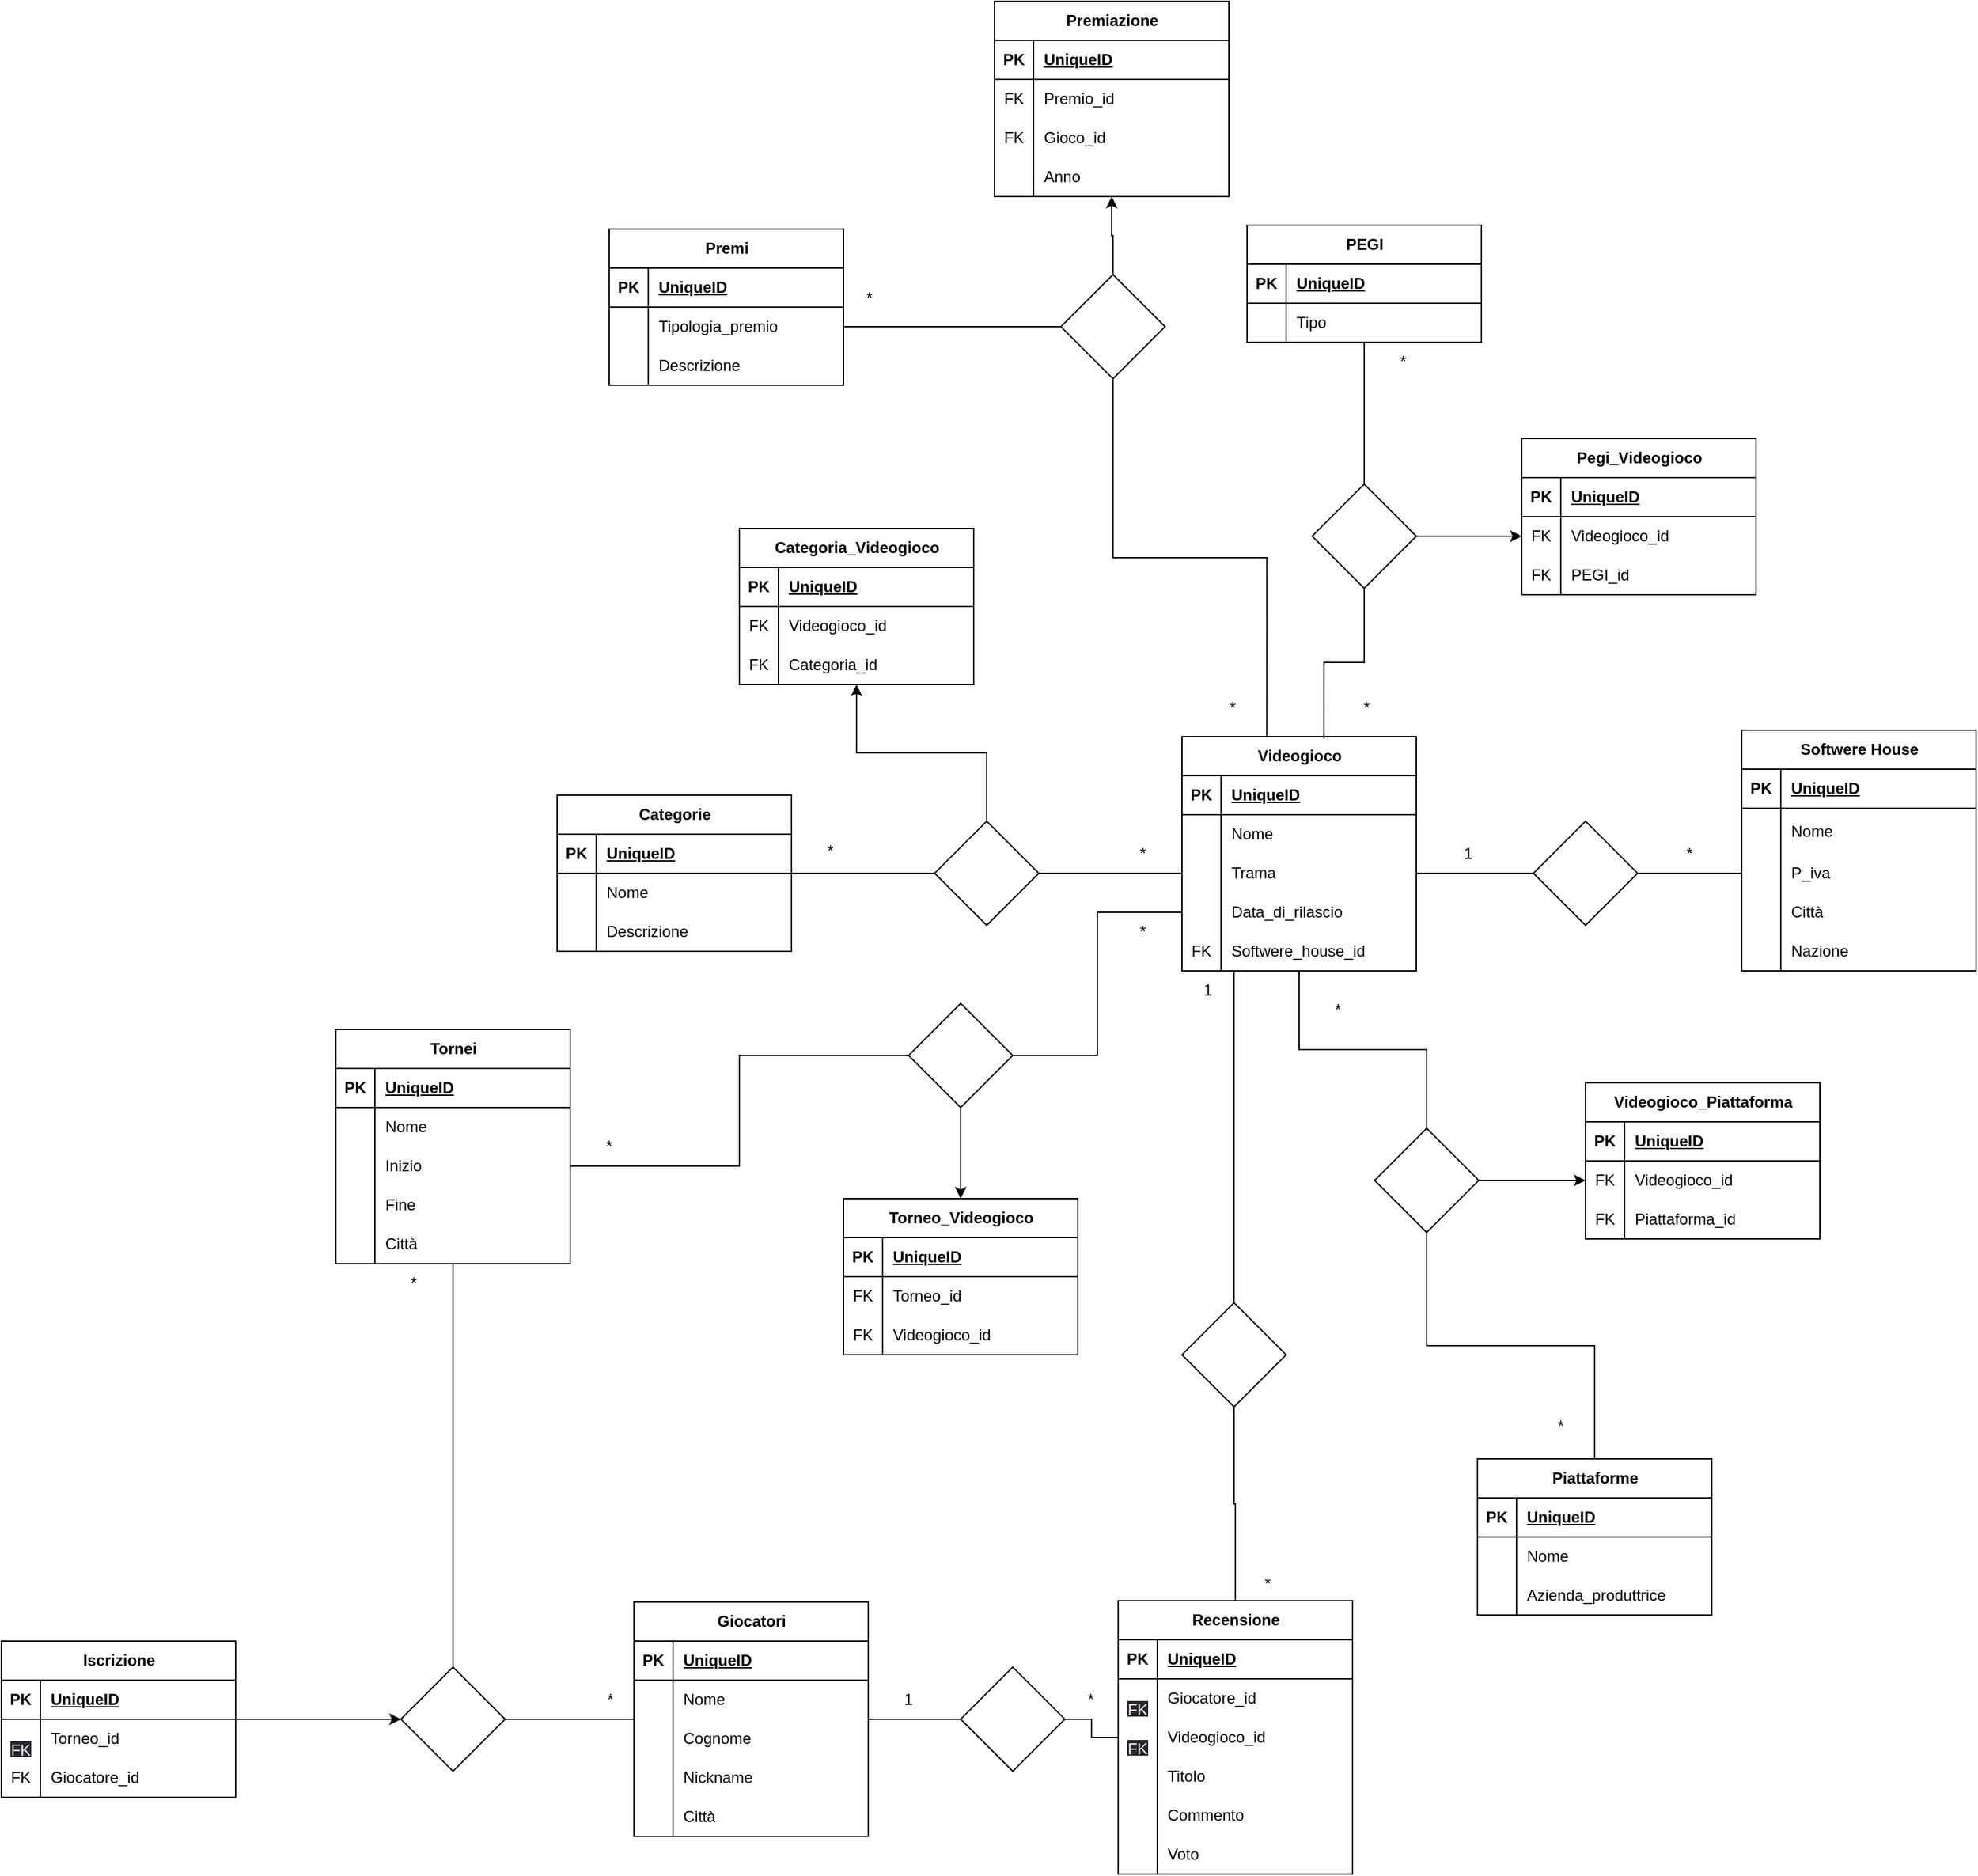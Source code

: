 <mxfile version="21.1.1" type="device">
  <diagram name="Pagina-1" id="yef-0_t71pggNXZclwhG">
    <mxGraphModel dx="1760" dy="1657" grid="1" gridSize="10" guides="1" tooltips="1" connect="1" arrows="1" fold="1" page="1" pageScale="1" pageWidth="827" pageHeight="1169" math="0" shadow="0">
      <root>
        <mxCell id="0" />
        <mxCell id="1" parent="0" />
        <mxCell id="bTy8AWGb5kEIcDyaY737-92" style="edgeStyle=orthogonalEdgeStyle;rounded=0;orthogonalLoop=1;jettySize=auto;html=1;entryX=0.5;entryY=0;entryDx=0;entryDy=0;endArrow=none;endFill=0;" edge="1" parent="1" source="bTy8AWGb5kEIcDyaY737-11" target="bTy8AWGb5kEIcDyaY737-91">
          <mxGeometry relative="1" as="geometry" />
        </mxCell>
        <mxCell id="bTy8AWGb5kEIcDyaY737-11" value="Videogioco" style="shape=table;startSize=30;container=1;collapsible=1;childLayout=tableLayout;fixedRows=1;rowLines=0;fontStyle=1;align=center;resizeLast=1;html=1;" vertex="1" parent="1">
          <mxGeometry x="80" y="115" width="180" height="180" as="geometry" />
        </mxCell>
        <mxCell id="bTy8AWGb5kEIcDyaY737-12" value="" style="shape=tableRow;horizontal=0;startSize=0;swimlaneHead=0;swimlaneBody=0;fillColor=none;collapsible=0;dropTarget=0;points=[[0,0.5],[1,0.5]];portConstraint=eastwest;top=0;left=0;right=0;bottom=1;" vertex="1" parent="bTy8AWGb5kEIcDyaY737-11">
          <mxGeometry y="30" width="180" height="30" as="geometry" />
        </mxCell>
        <mxCell id="bTy8AWGb5kEIcDyaY737-13" value="PK" style="shape=partialRectangle;connectable=0;fillColor=none;top=0;left=0;bottom=0;right=0;fontStyle=1;overflow=hidden;whiteSpace=wrap;html=1;" vertex="1" parent="bTy8AWGb5kEIcDyaY737-12">
          <mxGeometry width="30" height="30" as="geometry">
            <mxRectangle width="30" height="30" as="alternateBounds" />
          </mxGeometry>
        </mxCell>
        <mxCell id="bTy8AWGb5kEIcDyaY737-14" value="UniqueID" style="shape=partialRectangle;connectable=0;fillColor=none;top=0;left=0;bottom=0;right=0;align=left;spacingLeft=6;fontStyle=5;overflow=hidden;whiteSpace=wrap;html=1;" vertex="1" parent="bTy8AWGb5kEIcDyaY737-12">
          <mxGeometry x="30" width="150" height="30" as="geometry">
            <mxRectangle width="150" height="30" as="alternateBounds" />
          </mxGeometry>
        </mxCell>
        <mxCell id="bTy8AWGb5kEIcDyaY737-15" value="" style="shape=tableRow;horizontal=0;startSize=0;swimlaneHead=0;swimlaneBody=0;fillColor=none;collapsible=0;dropTarget=0;points=[[0,0.5],[1,0.5]];portConstraint=eastwest;top=0;left=0;right=0;bottom=0;" vertex="1" parent="bTy8AWGb5kEIcDyaY737-11">
          <mxGeometry y="60" width="180" height="30" as="geometry" />
        </mxCell>
        <mxCell id="bTy8AWGb5kEIcDyaY737-16" value="" style="shape=partialRectangle;connectable=0;fillColor=none;top=0;left=0;bottom=0;right=0;editable=1;overflow=hidden;whiteSpace=wrap;html=1;" vertex="1" parent="bTy8AWGb5kEIcDyaY737-15">
          <mxGeometry width="30" height="30" as="geometry">
            <mxRectangle width="30" height="30" as="alternateBounds" />
          </mxGeometry>
        </mxCell>
        <mxCell id="bTy8AWGb5kEIcDyaY737-17" value="Nome" style="shape=partialRectangle;connectable=0;fillColor=none;top=0;left=0;bottom=0;right=0;align=left;spacingLeft=6;overflow=hidden;whiteSpace=wrap;html=1;" vertex="1" parent="bTy8AWGb5kEIcDyaY737-15">
          <mxGeometry x="30" width="150" height="30" as="geometry">
            <mxRectangle width="150" height="30" as="alternateBounds" />
          </mxGeometry>
        </mxCell>
        <mxCell id="bTy8AWGb5kEIcDyaY737-18" value="" style="shape=tableRow;horizontal=0;startSize=0;swimlaneHead=0;swimlaneBody=0;fillColor=none;collapsible=0;dropTarget=0;points=[[0,0.5],[1,0.5]];portConstraint=eastwest;top=0;left=0;right=0;bottom=0;" vertex="1" parent="bTy8AWGb5kEIcDyaY737-11">
          <mxGeometry y="90" width="180" height="30" as="geometry" />
        </mxCell>
        <mxCell id="bTy8AWGb5kEIcDyaY737-19" value="" style="shape=partialRectangle;connectable=0;fillColor=none;top=0;left=0;bottom=0;right=0;editable=1;overflow=hidden;whiteSpace=wrap;html=1;" vertex="1" parent="bTy8AWGb5kEIcDyaY737-18">
          <mxGeometry width="30" height="30" as="geometry">
            <mxRectangle width="30" height="30" as="alternateBounds" />
          </mxGeometry>
        </mxCell>
        <mxCell id="bTy8AWGb5kEIcDyaY737-20" value="Trama" style="shape=partialRectangle;connectable=0;fillColor=none;top=0;left=0;bottom=0;right=0;align=left;spacingLeft=6;overflow=hidden;whiteSpace=wrap;html=1;" vertex="1" parent="bTy8AWGb5kEIcDyaY737-18">
          <mxGeometry x="30" width="150" height="30" as="geometry">
            <mxRectangle width="150" height="30" as="alternateBounds" />
          </mxGeometry>
        </mxCell>
        <mxCell id="bTy8AWGb5kEIcDyaY737-21" value="" style="shape=tableRow;horizontal=0;startSize=0;swimlaneHead=0;swimlaneBody=0;fillColor=none;collapsible=0;dropTarget=0;points=[[0,0.5],[1,0.5]];portConstraint=eastwest;top=0;left=0;right=0;bottom=0;" vertex="1" parent="bTy8AWGb5kEIcDyaY737-11">
          <mxGeometry y="120" width="180" height="30" as="geometry" />
        </mxCell>
        <mxCell id="bTy8AWGb5kEIcDyaY737-22" value="" style="shape=partialRectangle;connectable=0;fillColor=none;top=0;left=0;bottom=0;right=0;editable=1;overflow=hidden;whiteSpace=wrap;html=1;" vertex="1" parent="bTy8AWGb5kEIcDyaY737-21">
          <mxGeometry width="30" height="30" as="geometry">
            <mxRectangle width="30" height="30" as="alternateBounds" />
          </mxGeometry>
        </mxCell>
        <mxCell id="bTy8AWGb5kEIcDyaY737-23" value="Data_di_rilascio" style="shape=partialRectangle;connectable=0;fillColor=none;top=0;left=0;bottom=0;right=0;align=left;spacingLeft=6;overflow=hidden;whiteSpace=wrap;html=1;" vertex="1" parent="bTy8AWGb5kEIcDyaY737-21">
          <mxGeometry x="30" width="150" height="30" as="geometry">
            <mxRectangle width="150" height="30" as="alternateBounds" />
          </mxGeometry>
        </mxCell>
        <mxCell id="bTy8AWGb5kEIcDyaY737-24" style="shape=tableRow;horizontal=0;startSize=0;swimlaneHead=0;swimlaneBody=0;fillColor=none;collapsible=0;dropTarget=0;points=[[0,0.5],[1,0.5]];portConstraint=eastwest;top=0;left=0;right=0;bottom=0;" vertex="1" parent="bTy8AWGb5kEIcDyaY737-11">
          <mxGeometry y="150" width="180" height="30" as="geometry" />
        </mxCell>
        <mxCell id="bTy8AWGb5kEIcDyaY737-25" value="FK" style="shape=partialRectangle;connectable=0;fillColor=none;top=0;left=0;bottom=0;right=0;editable=1;overflow=hidden;whiteSpace=wrap;html=1;" vertex="1" parent="bTy8AWGb5kEIcDyaY737-24">
          <mxGeometry width="30" height="30" as="geometry">
            <mxRectangle width="30" height="30" as="alternateBounds" />
          </mxGeometry>
        </mxCell>
        <mxCell id="bTy8AWGb5kEIcDyaY737-26" value="Softwere_house_id" style="shape=partialRectangle;connectable=0;fillColor=none;top=0;left=0;bottom=0;right=0;align=left;spacingLeft=6;overflow=hidden;whiteSpace=wrap;html=1;" vertex="1" parent="bTy8AWGb5kEIcDyaY737-24">
          <mxGeometry x="30" width="150" height="30" as="geometry">
            <mxRectangle width="150" height="30" as="alternateBounds" />
          </mxGeometry>
        </mxCell>
        <mxCell id="bTy8AWGb5kEIcDyaY737-28" value="Softwere House" style="shape=table;startSize=30;container=1;collapsible=1;childLayout=tableLayout;fixedRows=1;rowLines=0;fontStyle=1;align=center;resizeLast=1;html=1;" vertex="1" parent="1">
          <mxGeometry x="510" y="110" width="180" height="185" as="geometry" />
        </mxCell>
        <mxCell id="bTy8AWGb5kEIcDyaY737-29" value="" style="shape=tableRow;horizontal=0;startSize=0;swimlaneHead=0;swimlaneBody=0;fillColor=none;collapsible=0;dropTarget=0;points=[[0,0.5],[1,0.5]];portConstraint=eastwest;top=0;left=0;right=0;bottom=1;" vertex="1" parent="bTy8AWGb5kEIcDyaY737-28">
          <mxGeometry y="30" width="180" height="30" as="geometry" />
        </mxCell>
        <mxCell id="bTy8AWGb5kEIcDyaY737-30" value="PK" style="shape=partialRectangle;connectable=0;fillColor=none;top=0;left=0;bottom=0;right=0;fontStyle=1;overflow=hidden;whiteSpace=wrap;html=1;" vertex="1" parent="bTy8AWGb5kEIcDyaY737-29">
          <mxGeometry width="30" height="30" as="geometry">
            <mxRectangle width="30" height="30" as="alternateBounds" />
          </mxGeometry>
        </mxCell>
        <mxCell id="bTy8AWGb5kEIcDyaY737-31" value="UniqueID" style="shape=partialRectangle;connectable=0;fillColor=none;top=0;left=0;bottom=0;right=0;align=left;spacingLeft=6;fontStyle=5;overflow=hidden;whiteSpace=wrap;html=1;" vertex="1" parent="bTy8AWGb5kEIcDyaY737-29">
          <mxGeometry x="30" width="150" height="30" as="geometry">
            <mxRectangle width="150" height="30" as="alternateBounds" />
          </mxGeometry>
        </mxCell>
        <mxCell id="bTy8AWGb5kEIcDyaY737-32" value="" style="shape=tableRow;horizontal=0;startSize=0;swimlaneHead=0;swimlaneBody=0;fillColor=none;collapsible=0;dropTarget=0;points=[[0,0.5],[1,0.5]];portConstraint=eastwest;top=0;left=0;right=0;bottom=0;" vertex="1" parent="bTy8AWGb5kEIcDyaY737-28">
          <mxGeometry y="60" width="180" height="35" as="geometry" />
        </mxCell>
        <mxCell id="bTy8AWGb5kEIcDyaY737-33" value="" style="shape=partialRectangle;connectable=0;fillColor=none;top=0;left=0;bottom=0;right=0;editable=1;overflow=hidden;whiteSpace=wrap;html=1;" vertex="1" parent="bTy8AWGb5kEIcDyaY737-32">
          <mxGeometry width="30" height="35" as="geometry">
            <mxRectangle width="30" height="35" as="alternateBounds" />
          </mxGeometry>
        </mxCell>
        <mxCell id="bTy8AWGb5kEIcDyaY737-34" value="Nome" style="shape=partialRectangle;connectable=0;fillColor=none;top=0;left=0;bottom=0;right=0;align=left;spacingLeft=6;overflow=hidden;whiteSpace=wrap;html=1;" vertex="1" parent="bTy8AWGb5kEIcDyaY737-32">
          <mxGeometry x="30" width="150" height="35" as="geometry">
            <mxRectangle width="150" height="35" as="alternateBounds" />
          </mxGeometry>
        </mxCell>
        <mxCell id="bTy8AWGb5kEIcDyaY737-35" value="" style="shape=tableRow;horizontal=0;startSize=0;swimlaneHead=0;swimlaneBody=0;fillColor=none;collapsible=0;dropTarget=0;points=[[0,0.5],[1,0.5]];portConstraint=eastwest;top=0;left=0;right=0;bottom=0;" vertex="1" parent="bTy8AWGb5kEIcDyaY737-28">
          <mxGeometry y="95" width="180" height="30" as="geometry" />
        </mxCell>
        <mxCell id="bTy8AWGb5kEIcDyaY737-36" value="" style="shape=partialRectangle;connectable=0;fillColor=none;top=0;left=0;bottom=0;right=0;editable=1;overflow=hidden;whiteSpace=wrap;html=1;" vertex="1" parent="bTy8AWGb5kEIcDyaY737-35">
          <mxGeometry width="30" height="30" as="geometry">
            <mxRectangle width="30" height="30" as="alternateBounds" />
          </mxGeometry>
        </mxCell>
        <mxCell id="bTy8AWGb5kEIcDyaY737-37" value="P_iva" style="shape=partialRectangle;connectable=0;fillColor=none;top=0;left=0;bottom=0;right=0;align=left;spacingLeft=6;overflow=hidden;whiteSpace=wrap;html=1;" vertex="1" parent="bTy8AWGb5kEIcDyaY737-35">
          <mxGeometry x="30" width="150" height="30" as="geometry">
            <mxRectangle width="150" height="30" as="alternateBounds" />
          </mxGeometry>
        </mxCell>
        <mxCell id="bTy8AWGb5kEIcDyaY737-38" value="" style="shape=tableRow;horizontal=0;startSize=0;swimlaneHead=0;swimlaneBody=0;fillColor=none;collapsible=0;dropTarget=0;points=[[0,0.5],[1,0.5]];portConstraint=eastwest;top=0;left=0;right=0;bottom=0;" vertex="1" parent="bTy8AWGb5kEIcDyaY737-28">
          <mxGeometry y="125" width="180" height="30" as="geometry" />
        </mxCell>
        <mxCell id="bTy8AWGb5kEIcDyaY737-39" value="" style="shape=partialRectangle;connectable=0;fillColor=none;top=0;left=0;bottom=0;right=0;editable=1;overflow=hidden;whiteSpace=wrap;html=1;" vertex="1" parent="bTy8AWGb5kEIcDyaY737-38">
          <mxGeometry width="30" height="30" as="geometry">
            <mxRectangle width="30" height="30" as="alternateBounds" />
          </mxGeometry>
        </mxCell>
        <mxCell id="bTy8AWGb5kEIcDyaY737-40" value="Città" style="shape=partialRectangle;connectable=0;fillColor=none;top=0;left=0;bottom=0;right=0;align=left;spacingLeft=6;overflow=hidden;whiteSpace=wrap;html=1;" vertex="1" parent="bTy8AWGb5kEIcDyaY737-38">
          <mxGeometry x="30" width="150" height="30" as="geometry">
            <mxRectangle width="150" height="30" as="alternateBounds" />
          </mxGeometry>
        </mxCell>
        <mxCell id="bTy8AWGb5kEIcDyaY737-43" style="shape=tableRow;horizontal=0;startSize=0;swimlaneHead=0;swimlaneBody=0;fillColor=none;collapsible=0;dropTarget=0;points=[[0,0.5],[1,0.5]];portConstraint=eastwest;top=0;left=0;right=0;bottom=0;" vertex="1" parent="bTy8AWGb5kEIcDyaY737-28">
          <mxGeometry y="155" width="180" height="30" as="geometry" />
        </mxCell>
        <mxCell id="bTy8AWGb5kEIcDyaY737-44" style="shape=partialRectangle;connectable=0;fillColor=none;top=0;left=0;bottom=0;right=0;editable=1;overflow=hidden;whiteSpace=wrap;html=1;" vertex="1" parent="bTy8AWGb5kEIcDyaY737-43">
          <mxGeometry width="30" height="30" as="geometry">
            <mxRectangle width="30" height="30" as="alternateBounds" />
          </mxGeometry>
        </mxCell>
        <mxCell id="bTy8AWGb5kEIcDyaY737-45" value="Nazione" style="shape=partialRectangle;connectable=0;fillColor=none;top=0;left=0;bottom=0;right=0;align=left;spacingLeft=6;overflow=hidden;whiteSpace=wrap;html=1;" vertex="1" parent="bTy8AWGb5kEIcDyaY737-43">
          <mxGeometry x="30" width="150" height="30" as="geometry">
            <mxRectangle width="150" height="30" as="alternateBounds" />
          </mxGeometry>
        </mxCell>
        <mxCell id="bTy8AWGb5kEIcDyaY737-47" value="1" style="text;html=1;strokeColor=none;fillColor=none;align=center;verticalAlign=middle;whiteSpace=wrap;rounded=0;" vertex="1" parent="1">
          <mxGeometry x="270" y="190" width="60" height="30" as="geometry" />
        </mxCell>
        <mxCell id="bTy8AWGb5kEIcDyaY737-48" value="*" style="text;html=1;strokeColor=none;fillColor=none;align=center;verticalAlign=middle;whiteSpace=wrap;rounded=0;" vertex="1" parent="1">
          <mxGeometry x="440" y="190" width="60" height="30" as="geometry" />
        </mxCell>
        <mxCell id="bTy8AWGb5kEIcDyaY737-50" style="edgeStyle=orthogonalEdgeStyle;rounded=0;orthogonalLoop=1;jettySize=auto;html=1;exitX=0;exitY=0.5;exitDx=0;exitDy=0;entryX=1;entryY=0.5;entryDx=0;entryDy=0;endArrow=none;endFill=0;" edge="1" parent="1" source="bTy8AWGb5kEIcDyaY737-49" target="bTy8AWGb5kEIcDyaY737-18">
          <mxGeometry relative="1" as="geometry" />
        </mxCell>
        <mxCell id="bTy8AWGb5kEIcDyaY737-51" style="edgeStyle=orthogonalEdgeStyle;rounded=0;orthogonalLoop=1;jettySize=auto;html=1;exitX=1;exitY=0.5;exitDx=0;exitDy=0;entryX=0;entryY=0.5;entryDx=0;entryDy=0;endArrow=none;endFill=0;" edge="1" parent="1" source="bTy8AWGb5kEIcDyaY737-49" target="bTy8AWGb5kEIcDyaY737-35">
          <mxGeometry relative="1" as="geometry" />
        </mxCell>
        <mxCell id="bTy8AWGb5kEIcDyaY737-49" value="" style="rhombus;whiteSpace=wrap;html=1;" vertex="1" parent="1">
          <mxGeometry x="350" y="180" width="80" height="80" as="geometry" />
        </mxCell>
        <mxCell id="bTy8AWGb5kEIcDyaY737-93" style="edgeStyle=orthogonalEdgeStyle;rounded=0;orthogonalLoop=1;jettySize=auto;html=1;entryX=0.5;entryY=1;entryDx=0;entryDy=0;endArrow=none;endFill=0;" edge="1" parent="1" source="bTy8AWGb5kEIcDyaY737-52" target="bTy8AWGb5kEIcDyaY737-91">
          <mxGeometry relative="1" as="geometry" />
        </mxCell>
        <mxCell id="bTy8AWGb5kEIcDyaY737-52" value="Piattaforme" style="shape=table;startSize=30;container=1;collapsible=1;childLayout=tableLayout;fixedRows=1;rowLines=0;fontStyle=1;align=center;resizeLast=1;html=1;" vertex="1" parent="1">
          <mxGeometry x="307" y="670" width="180" height="120" as="geometry" />
        </mxCell>
        <mxCell id="bTy8AWGb5kEIcDyaY737-53" value="" style="shape=tableRow;horizontal=0;startSize=0;swimlaneHead=0;swimlaneBody=0;fillColor=none;collapsible=0;dropTarget=0;points=[[0,0.5],[1,0.5]];portConstraint=eastwest;top=0;left=0;right=0;bottom=1;" vertex="1" parent="bTy8AWGb5kEIcDyaY737-52">
          <mxGeometry y="30" width="180" height="30" as="geometry" />
        </mxCell>
        <mxCell id="bTy8AWGb5kEIcDyaY737-54" value="PK" style="shape=partialRectangle;connectable=0;fillColor=none;top=0;left=0;bottom=0;right=0;fontStyle=1;overflow=hidden;whiteSpace=wrap;html=1;" vertex="1" parent="bTy8AWGb5kEIcDyaY737-53">
          <mxGeometry width="30" height="30" as="geometry">
            <mxRectangle width="30" height="30" as="alternateBounds" />
          </mxGeometry>
        </mxCell>
        <mxCell id="bTy8AWGb5kEIcDyaY737-55" value="UniqueID" style="shape=partialRectangle;connectable=0;fillColor=none;top=0;left=0;bottom=0;right=0;align=left;spacingLeft=6;fontStyle=5;overflow=hidden;whiteSpace=wrap;html=1;" vertex="1" parent="bTy8AWGb5kEIcDyaY737-53">
          <mxGeometry x="30" width="150" height="30" as="geometry">
            <mxRectangle width="150" height="30" as="alternateBounds" />
          </mxGeometry>
        </mxCell>
        <mxCell id="bTy8AWGb5kEIcDyaY737-56" value="" style="shape=tableRow;horizontal=0;startSize=0;swimlaneHead=0;swimlaneBody=0;fillColor=none;collapsible=0;dropTarget=0;points=[[0,0.5],[1,0.5]];portConstraint=eastwest;top=0;left=0;right=0;bottom=0;" vertex="1" parent="bTy8AWGb5kEIcDyaY737-52">
          <mxGeometry y="60" width="180" height="30" as="geometry" />
        </mxCell>
        <mxCell id="bTy8AWGb5kEIcDyaY737-57" value="" style="shape=partialRectangle;connectable=0;fillColor=none;top=0;left=0;bottom=0;right=0;editable=1;overflow=hidden;whiteSpace=wrap;html=1;" vertex="1" parent="bTy8AWGb5kEIcDyaY737-56">
          <mxGeometry width="30" height="30" as="geometry">
            <mxRectangle width="30" height="30" as="alternateBounds" />
          </mxGeometry>
        </mxCell>
        <mxCell id="bTy8AWGb5kEIcDyaY737-58" value="Nome" style="shape=partialRectangle;connectable=0;fillColor=none;top=0;left=0;bottom=0;right=0;align=left;spacingLeft=6;overflow=hidden;whiteSpace=wrap;html=1;" vertex="1" parent="bTy8AWGb5kEIcDyaY737-56">
          <mxGeometry x="30" width="150" height="30" as="geometry">
            <mxRectangle width="150" height="30" as="alternateBounds" />
          </mxGeometry>
        </mxCell>
        <mxCell id="bTy8AWGb5kEIcDyaY737-59" value="" style="shape=tableRow;horizontal=0;startSize=0;swimlaneHead=0;swimlaneBody=0;fillColor=none;collapsible=0;dropTarget=0;points=[[0,0.5],[1,0.5]];portConstraint=eastwest;top=0;left=0;right=0;bottom=0;" vertex="1" parent="bTy8AWGb5kEIcDyaY737-52">
          <mxGeometry y="90" width="180" height="30" as="geometry" />
        </mxCell>
        <mxCell id="bTy8AWGb5kEIcDyaY737-60" value="" style="shape=partialRectangle;connectable=0;fillColor=none;top=0;left=0;bottom=0;right=0;editable=1;overflow=hidden;whiteSpace=wrap;html=1;" vertex="1" parent="bTy8AWGb5kEIcDyaY737-59">
          <mxGeometry width="30" height="30" as="geometry">
            <mxRectangle width="30" height="30" as="alternateBounds" />
          </mxGeometry>
        </mxCell>
        <mxCell id="bTy8AWGb5kEIcDyaY737-61" value="Azienda_produttrice" style="shape=partialRectangle;connectable=0;fillColor=none;top=0;left=0;bottom=0;right=0;align=left;spacingLeft=6;overflow=hidden;whiteSpace=wrap;html=1;" vertex="1" parent="bTy8AWGb5kEIcDyaY737-59">
          <mxGeometry x="30" width="150" height="30" as="geometry">
            <mxRectangle width="150" height="30" as="alternateBounds" />
          </mxGeometry>
        </mxCell>
        <mxCell id="bTy8AWGb5kEIcDyaY737-78" value="Videogioco_Piattaforma" style="shape=table;startSize=30;container=1;collapsible=1;childLayout=tableLayout;fixedRows=1;rowLines=0;fontStyle=1;align=center;resizeLast=1;html=1;" vertex="1" parent="1">
          <mxGeometry x="390" y="381" width="180" height="120" as="geometry" />
        </mxCell>
        <mxCell id="bTy8AWGb5kEIcDyaY737-79" value="" style="shape=tableRow;horizontal=0;startSize=0;swimlaneHead=0;swimlaneBody=0;fillColor=none;collapsible=0;dropTarget=0;points=[[0,0.5],[1,0.5]];portConstraint=eastwest;top=0;left=0;right=0;bottom=1;" vertex="1" parent="bTy8AWGb5kEIcDyaY737-78">
          <mxGeometry y="30" width="180" height="30" as="geometry" />
        </mxCell>
        <mxCell id="bTy8AWGb5kEIcDyaY737-80" value="PK" style="shape=partialRectangle;connectable=0;fillColor=none;top=0;left=0;bottom=0;right=0;fontStyle=1;overflow=hidden;whiteSpace=wrap;html=1;" vertex="1" parent="bTy8AWGb5kEIcDyaY737-79">
          <mxGeometry width="30" height="30" as="geometry">
            <mxRectangle width="30" height="30" as="alternateBounds" />
          </mxGeometry>
        </mxCell>
        <mxCell id="bTy8AWGb5kEIcDyaY737-81" value="UniqueID" style="shape=partialRectangle;connectable=0;fillColor=none;top=0;left=0;bottom=0;right=0;align=left;spacingLeft=6;fontStyle=5;overflow=hidden;whiteSpace=wrap;html=1;" vertex="1" parent="bTy8AWGb5kEIcDyaY737-79">
          <mxGeometry x="30" width="150" height="30" as="geometry">
            <mxRectangle width="150" height="30" as="alternateBounds" />
          </mxGeometry>
        </mxCell>
        <mxCell id="bTy8AWGb5kEIcDyaY737-82" value="" style="shape=tableRow;horizontal=0;startSize=0;swimlaneHead=0;swimlaneBody=0;fillColor=none;collapsible=0;dropTarget=0;points=[[0,0.5],[1,0.5]];portConstraint=eastwest;top=0;left=0;right=0;bottom=0;" vertex="1" parent="bTy8AWGb5kEIcDyaY737-78">
          <mxGeometry y="60" width="180" height="30" as="geometry" />
        </mxCell>
        <mxCell id="bTy8AWGb5kEIcDyaY737-83" value="FK" style="shape=partialRectangle;connectable=0;fillColor=none;top=0;left=0;bottom=0;right=0;editable=1;overflow=hidden;whiteSpace=wrap;html=1;" vertex="1" parent="bTy8AWGb5kEIcDyaY737-82">
          <mxGeometry width="30" height="30" as="geometry">
            <mxRectangle width="30" height="30" as="alternateBounds" />
          </mxGeometry>
        </mxCell>
        <mxCell id="bTy8AWGb5kEIcDyaY737-84" value="Videogioco_id" style="shape=partialRectangle;connectable=0;fillColor=none;top=0;left=0;bottom=0;right=0;align=left;spacingLeft=6;overflow=hidden;whiteSpace=wrap;html=1;" vertex="1" parent="bTy8AWGb5kEIcDyaY737-82">
          <mxGeometry x="30" width="150" height="30" as="geometry">
            <mxRectangle width="150" height="30" as="alternateBounds" />
          </mxGeometry>
        </mxCell>
        <mxCell id="bTy8AWGb5kEIcDyaY737-85" value="" style="shape=tableRow;horizontal=0;startSize=0;swimlaneHead=0;swimlaneBody=0;fillColor=none;collapsible=0;dropTarget=0;points=[[0,0.5],[1,0.5]];portConstraint=eastwest;top=0;left=0;right=0;bottom=0;" vertex="1" parent="bTy8AWGb5kEIcDyaY737-78">
          <mxGeometry y="90" width="180" height="30" as="geometry" />
        </mxCell>
        <mxCell id="bTy8AWGb5kEIcDyaY737-86" value="FK" style="shape=partialRectangle;connectable=0;fillColor=none;top=0;left=0;bottom=0;right=0;editable=1;overflow=hidden;whiteSpace=wrap;html=1;" vertex="1" parent="bTy8AWGb5kEIcDyaY737-85">
          <mxGeometry width="30" height="30" as="geometry">
            <mxRectangle width="30" height="30" as="alternateBounds" />
          </mxGeometry>
        </mxCell>
        <mxCell id="bTy8AWGb5kEIcDyaY737-87" value="Piattaforma_id" style="shape=partialRectangle;connectable=0;fillColor=none;top=0;left=0;bottom=0;right=0;align=left;spacingLeft=6;overflow=hidden;whiteSpace=wrap;html=1;" vertex="1" parent="bTy8AWGb5kEIcDyaY737-85">
          <mxGeometry x="30" width="150" height="30" as="geometry">
            <mxRectangle width="150" height="30" as="alternateBounds" />
          </mxGeometry>
        </mxCell>
        <mxCell id="bTy8AWGb5kEIcDyaY737-94" style="rounded=0;orthogonalLoop=1;jettySize=auto;html=1;exitX=1;exitY=0.5;exitDx=0;exitDy=0;endArrow=classic;endFill=1;entryX=0;entryY=0.5;entryDx=0;entryDy=0;" edge="1" parent="1" source="bTy8AWGb5kEIcDyaY737-91" target="bTy8AWGb5kEIcDyaY737-82">
          <mxGeometry relative="1" as="geometry">
            <mxPoint x="360" y="500" as="targetPoint" />
          </mxGeometry>
        </mxCell>
        <mxCell id="bTy8AWGb5kEIcDyaY737-91" value="" style="rhombus;whiteSpace=wrap;html=1;" vertex="1" parent="1">
          <mxGeometry x="228" y="416" width="80" height="80" as="geometry" />
        </mxCell>
        <mxCell id="bTy8AWGb5kEIcDyaY737-95" value="*" style="text;html=1;strokeColor=none;fillColor=none;align=center;verticalAlign=middle;whiteSpace=wrap;rounded=0;" vertex="1" parent="1">
          <mxGeometry x="170" y="310" width="60" height="30" as="geometry" />
        </mxCell>
        <mxCell id="bTy8AWGb5kEIcDyaY737-109" value="*" style="text;html=1;strokeColor=none;fillColor=none;align=center;verticalAlign=middle;whiteSpace=wrap;rounded=0;" vertex="1" parent="1">
          <mxGeometry x="341" y="630" width="60" height="30" as="geometry" />
        </mxCell>
        <mxCell id="bTy8AWGb5kEIcDyaY737-111" style="edgeStyle=orthogonalEdgeStyle;rounded=0;orthogonalLoop=1;jettySize=auto;html=1;entryX=0;entryY=0.5;entryDx=0;entryDy=0;endArrow=none;endFill=0;" edge="1" parent="1" source="bTy8AWGb5kEIcDyaY737-110" target="bTy8AWGb5kEIcDyaY737-18">
          <mxGeometry relative="1" as="geometry" />
        </mxCell>
        <mxCell id="bTy8AWGb5kEIcDyaY737-141" style="edgeStyle=orthogonalEdgeStyle;rounded=0;orthogonalLoop=1;jettySize=auto;html=1;exitX=0.5;exitY=0;exitDx=0;exitDy=0;entryX=0.5;entryY=1;entryDx=0;entryDy=0;endArrow=classic;endFill=1;" edge="1" parent="1" source="bTy8AWGb5kEIcDyaY737-110" target="bTy8AWGb5kEIcDyaY737-128">
          <mxGeometry relative="1" as="geometry" />
        </mxCell>
        <mxCell id="bTy8AWGb5kEIcDyaY737-110" value="" style="rhombus;whiteSpace=wrap;html=1;" vertex="1" parent="1">
          <mxGeometry x="-110" y="180" width="80" height="80" as="geometry" />
        </mxCell>
        <mxCell id="bTy8AWGb5kEIcDyaY737-125" style="edgeStyle=orthogonalEdgeStyle;rounded=0;orthogonalLoop=1;jettySize=auto;html=1;entryX=0;entryY=0.5;entryDx=0;entryDy=0;endArrow=none;endFill=0;" edge="1" parent="1" source="bTy8AWGb5kEIcDyaY737-112" target="bTy8AWGb5kEIcDyaY737-110">
          <mxGeometry relative="1" as="geometry" />
        </mxCell>
        <mxCell id="bTy8AWGb5kEIcDyaY737-112" value="Categorie" style="shape=table;startSize=30;container=1;collapsible=1;childLayout=tableLayout;fixedRows=1;rowLines=0;fontStyle=1;align=center;resizeLast=1;html=1;" vertex="1" parent="1">
          <mxGeometry x="-400" y="160" width="180" height="120" as="geometry">
            <mxRectangle x="-400" y="160" width="100" height="30" as="alternateBounds" />
          </mxGeometry>
        </mxCell>
        <mxCell id="bTy8AWGb5kEIcDyaY737-113" value="" style="shape=tableRow;horizontal=0;startSize=0;swimlaneHead=0;swimlaneBody=0;fillColor=none;collapsible=0;dropTarget=0;points=[[0,0.5],[1,0.5]];portConstraint=eastwest;top=0;left=0;right=0;bottom=1;" vertex="1" parent="bTy8AWGb5kEIcDyaY737-112">
          <mxGeometry y="30" width="180" height="30" as="geometry" />
        </mxCell>
        <mxCell id="bTy8AWGb5kEIcDyaY737-114" value="PK" style="shape=partialRectangle;connectable=0;fillColor=none;top=0;left=0;bottom=0;right=0;fontStyle=1;overflow=hidden;whiteSpace=wrap;html=1;" vertex="1" parent="bTy8AWGb5kEIcDyaY737-113">
          <mxGeometry width="30" height="30" as="geometry">
            <mxRectangle width="30" height="30" as="alternateBounds" />
          </mxGeometry>
        </mxCell>
        <mxCell id="bTy8AWGb5kEIcDyaY737-115" value="UniqueID" style="shape=partialRectangle;connectable=0;fillColor=none;top=0;left=0;bottom=0;right=0;align=left;spacingLeft=6;fontStyle=5;overflow=hidden;whiteSpace=wrap;html=1;" vertex="1" parent="bTy8AWGb5kEIcDyaY737-113">
          <mxGeometry x="30" width="150" height="30" as="geometry">
            <mxRectangle width="150" height="30" as="alternateBounds" />
          </mxGeometry>
        </mxCell>
        <mxCell id="bTy8AWGb5kEIcDyaY737-116" value="" style="shape=tableRow;horizontal=0;startSize=0;swimlaneHead=0;swimlaneBody=0;fillColor=none;collapsible=0;dropTarget=0;points=[[0,0.5],[1,0.5]];portConstraint=eastwest;top=0;left=0;right=0;bottom=0;" vertex="1" parent="bTy8AWGb5kEIcDyaY737-112">
          <mxGeometry y="60" width="180" height="30" as="geometry" />
        </mxCell>
        <mxCell id="bTy8AWGb5kEIcDyaY737-117" value="" style="shape=partialRectangle;connectable=0;fillColor=none;top=0;left=0;bottom=0;right=0;editable=1;overflow=hidden;whiteSpace=wrap;html=1;" vertex="1" parent="bTy8AWGb5kEIcDyaY737-116">
          <mxGeometry width="30" height="30" as="geometry">
            <mxRectangle width="30" height="30" as="alternateBounds" />
          </mxGeometry>
        </mxCell>
        <mxCell id="bTy8AWGb5kEIcDyaY737-118" value="Nome" style="shape=partialRectangle;connectable=0;fillColor=none;top=0;left=0;bottom=0;right=0;align=left;spacingLeft=6;overflow=hidden;whiteSpace=wrap;html=1;" vertex="1" parent="bTy8AWGb5kEIcDyaY737-116">
          <mxGeometry x="30" width="150" height="30" as="geometry">
            <mxRectangle width="150" height="30" as="alternateBounds" />
          </mxGeometry>
        </mxCell>
        <mxCell id="bTy8AWGb5kEIcDyaY737-119" value="" style="shape=tableRow;horizontal=0;startSize=0;swimlaneHead=0;swimlaneBody=0;fillColor=none;collapsible=0;dropTarget=0;points=[[0,0.5],[1,0.5]];portConstraint=eastwest;top=0;left=0;right=0;bottom=0;" vertex="1" parent="bTy8AWGb5kEIcDyaY737-112">
          <mxGeometry y="90" width="180" height="30" as="geometry" />
        </mxCell>
        <mxCell id="bTy8AWGb5kEIcDyaY737-120" value="" style="shape=partialRectangle;connectable=0;fillColor=none;top=0;left=0;bottom=0;right=0;editable=1;overflow=hidden;whiteSpace=wrap;html=1;" vertex="1" parent="bTy8AWGb5kEIcDyaY737-119">
          <mxGeometry width="30" height="30" as="geometry">
            <mxRectangle width="30" height="30" as="alternateBounds" />
          </mxGeometry>
        </mxCell>
        <mxCell id="bTy8AWGb5kEIcDyaY737-121" value="Descrizione" style="shape=partialRectangle;connectable=0;fillColor=none;top=0;left=0;bottom=0;right=0;align=left;spacingLeft=6;overflow=hidden;whiteSpace=wrap;html=1;" vertex="1" parent="bTy8AWGb5kEIcDyaY737-119">
          <mxGeometry x="30" width="150" height="30" as="geometry">
            <mxRectangle width="150" height="30" as="alternateBounds" />
          </mxGeometry>
        </mxCell>
        <mxCell id="bTy8AWGb5kEIcDyaY737-126" value="*" style="text;html=1;strokeColor=none;fillColor=none;align=center;verticalAlign=middle;whiteSpace=wrap;rounded=0;" vertex="1" parent="1">
          <mxGeometry x="-220" y="187.5" width="60" height="30" as="geometry" />
        </mxCell>
        <mxCell id="bTy8AWGb5kEIcDyaY737-127" value="*" style="text;html=1;strokeColor=none;fillColor=none;align=center;verticalAlign=middle;whiteSpace=wrap;rounded=0;" vertex="1" parent="1">
          <mxGeometry x="20" y="190" width="60" height="30" as="geometry" />
        </mxCell>
        <mxCell id="bTy8AWGb5kEIcDyaY737-128" value="Categoria_Videogioco" style="shape=table;startSize=30;container=1;collapsible=1;childLayout=tableLayout;fixedRows=1;rowLines=0;fontStyle=1;align=center;resizeLast=1;html=1;" vertex="1" parent="1">
          <mxGeometry x="-260" y="-45" width="180" height="120" as="geometry" />
        </mxCell>
        <mxCell id="bTy8AWGb5kEIcDyaY737-129" value="" style="shape=tableRow;horizontal=0;startSize=0;swimlaneHead=0;swimlaneBody=0;fillColor=none;collapsible=0;dropTarget=0;points=[[0,0.5],[1,0.5]];portConstraint=eastwest;top=0;left=0;right=0;bottom=1;" vertex="1" parent="bTy8AWGb5kEIcDyaY737-128">
          <mxGeometry y="30" width="180" height="30" as="geometry" />
        </mxCell>
        <mxCell id="bTy8AWGb5kEIcDyaY737-130" value="PK" style="shape=partialRectangle;connectable=0;fillColor=none;top=0;left=0;bottom=0;right=0;fontStyle=1;overflow=hidden;whiteSpace=wrap;html=1;" vertex="1" parent="bTy8AWGb5kEIcDyaY737-129">
          <mxGeometry width="30" height="30" as="geometry">
            <mxRectangle width="30" height="30" as="alternateBounds" />
          </mxGeometry>
        </mxCell>
        <mxCell id="bTy8AWGb5kEIcDyaY737-131" value="UniqueID" style="shape=partialRectangle;connectable=0;fillColor=none;top=0;left=0;bottom=0;right=0;align=left;spacingLeft=6;fontStyle=5;overflow=hidden;whiteSpace=wrap;html=1;" vertex="1" parent="bTy8AWGb5kEIcDyaY737-129">
          <mxGeometry x="30" width="150" height="30" as="geometry">
            <mxRectangle width="150" height="30" as="alternateBounds" />
          </mxGeometry>
        </mxCell>
        <mxCell id="bTy8AWGb5kEIcDyaY737-132" value="" style="shape=tableRow;horizontal=0;startSize=0;swimlaneHead=0;swimlaneBody=0;fillColor=none;collapsible=0;dropTarget=0;points=[[0,0.5],[1,0.5]];portConstraint=eastwest;top=0;left=0;right=0;bottom=0;" vertex="1" parent="bTy8AWGb5kEIcDyaY737-128">
          <mxGeometry y="60" width="180" height="30" as="geometry" />
        </mxCell>
        <mxCell id="bTy8AWGb5kEIcDyaY737-133" value="FK" style="shape=partialRectangle;connectable=0;fillColor=none;top=0;left=0;bottom=0;right=0;editable=1;overflow=hidden;whiteSpace=wrap;html=1;" vertex="1" parent="bTy8AWGb5kEIcDyaY737-132">
          <mxGeometry width="30" height="30" as="geometry">
            <mxRectangle width="30" height="30" as="alternateBounds" />
          </mxGeometry>
        </mxCell>
        <mxCell id="bTy8AWGb5kEIcDyaY737-134" value="Videogioco_id" style="shape=partialRectangle;connectable=0;fillColor=none;top=0;left=0;bottom=0;right=0;align=left;spacingLeft=6;overflow=hidden;whiteSpace=wrap;html=1;" vertex="1" parent="bTy8AWGb5kEIcDyaY737-132">
          <mxGeometry x="30" width="150" height="30" as="geometry">
            <mxRectangle width="150" height="30" as="alternateBounds" />
          </mxGeometry>
        </mxCell>
        <mxCell id="bTy8AWGb5kEIcDyaY737-135" value="" style="shape=tableRow;horizontal=0;startSize=0;swimlaneHead=0;swimlaneBody=0;fillColor=none;collapsible=0;dropTarget=0;points=[[0,0.5],[1,0.5]];portConstraint=eastwest;top=0;left=0;right=0;bottom=0;" vertex="1" parent="bTy8AWGb5kEIcDyaY737-128">
          <mxGeometry y="90" width="180" height="30" as="geometry" />
        </mxCell>
        <mxCell id="bTy8AWGb5kEIcDyaY737-136" value="FK" style="shape=partialRectangle;connectable=0;fillColor=none;top=0;left=0;bottom=0;right=0;editable=1;overflow=hidden;whiteSpace=wrap;html=1;" vertex="1" parent="bTy8AWGb5kEIcDyaY737-135">
          <mxGeometry width="30" height="30" as="geometry">
            <mxRectangle width="30" height="30" as="alternateBounds" />
          </mxGeometry>
        </mxCell>
        <mxCell id="bTy8AWGb5kEIcDyaY737-137" value="Categoria_id" style="shape=partialRectangle;connectable=0;fillColor=none;top=0;left=0;bottom=0;right=0;align=left;spacingLeft=6;overflow=hidden;whiteSpace=wrap;html=1;" vertex="1" parent="bTy8AWGb5kEIcDyaY737-135">
          <mxGeometry x="30" width="150" height="30" as="geometry">
            <mxRectangle width="150" height="30" as="alternateBounds" />
          </mxGeometry>
        </mxCell>
        <mxCell id="bTy8AWGb5kEIcDyaY737-142" value="PEGI" style="shape=table;startSize=30;container=1;collapsible=1;childLayout=tableLayout;fixedRows=1;rowLines=0;fontStyle=1;align=center;resizeLast=1;html=1;" vertex="1" parent="1">
          <mxGeometry x="130" y="-278" width="180" height="90" as="geometry" />
        </mxCell>
        <mxCell id="bTy8AWGb5kEIcDyaY737-143" value="" style="shape=tableRow;horizontal=0;startSize=0;swimlaneHead=0;swimlaneBody=0;fillColor=none;collapsible=0;dropTarget=0;points=[[0,0.5],[1,0.5]];portConstraint=eastwest;top=0;left=0;right=0;bottom=1;" vertex="1" parent="bTy8AWGb5kEIcDyaY737-142">
          <mxGeometry y="30" width="180" height="30" as="geometry" />
        </mxCell>
        <mxCell id="bTy8AWGb5kEIcDyaY737-144" value="PK" style="shape=partialRectangle;connectable=0;fillColor=none;top=0;left=0;bottom=0;right=0;fontStyle=1;overflow=hidden;whiteSpace=wrap;html=1;" vertex="1" parent="bTy8AWGb5kEIcDyaY737-143">
          <mxGeometry width="30" height="30" as="geometry">
            <mxRectangle width="30" height="30" as="alternateBounds" />
          </mxGeometry>
        </mxCell>
        <mxCell id="bTy8AWGb5kEIcDyaY737-145" value="UniqueID" style="shape=partialRectangle;connectable=0;fillColor=none;top=0;left=0;bottom=0;right=0;align=left;spacingLeft=6;fontStyle=5;overflow=hidden;whiteSpace=wrap;html=1;" vertex="1" parent="bTy8AWGb5kEIcDyaY737-143">
          <mxGeometry x="30" width="150" height="30" as="geometry">
            <mxRectangle width="150" height="30" as="alternateBounds" />
          </mxGeometry>
        </mxCell>
        <mxCell id="bTy8AWGb5kEIcDyaY737-146" value="" style="shape=tableRow;horizontal=0;startSize=0;swimlaneHead=0;swimlaneBody=0;fillColor=none;collapsible=0;dropTarget=0;points=[[0,0.5],[1,0.5]];portConstraint=eastwest;top=0;left=0;right=0;bottom=0;" vertex="1" parent="bTy8AWGb5kEIcDyaY737-142">
          <mxGeometry y="60" width="180" height="30" as="geometry" />
        </mxCell>
        <mxCell id="bTy8AWGb5kEIcDyaY737-147" value="" style="shape=partialRectangle;connectable=0;fillColor=none;top=0;left=0;bottom=0;right=0;editable=1;overflow=hidden;whiteSpace=wrap;html=1;" vertex="1" parent="bTy8AWGb5kEIcDyaY737-146">
          <mxGeometry width="30" height="30" as="geometry">
            <mxRectangle width="30" height="30" as="alternateBounds" />
          </mxGeometry>
        </mxCell>
        <mxCell id="bTy8AWGb5kEIcDyaY737-148" value="Tipo" style="shape=partialRectangle;connectable=0;fillColor=none;top=0;left=0;bottom=0;right=0;align=left;spacingLeft=6;overflow=hidden;whiteSpace=wrap;html=1;" vertex="1" parent="bTy8AWGb5kEIcDyaY737-146">
          <mxGeometry x="30" width="150" height="30" as="geometry">
            <mxRectangle width="150" height="30" as="alternateBounds" />
          </mxGeometry>
        </mxCell>
        <mxCell id="bTy8AWGb5kEIcDyaY737-156" style="edgeStyle=orthogonalEdgeStyle;rounded=0;orthogonalLoop=1;jettySize=auto;html=1;endArrow=none;endFill=0;" edge="1" parent="1" source="bTy8AWGb5kEIcDyaY737-155" target="bTy8AWGb5kEIcDyaY737-142">
          <mxGeometry relative="1" as="geometry" />
        </mxCell>
        <mxCell id="bTy8AWGb5kEIcDyaY737-335" style="edgeStyle=orthogonalEdgeStyle;rounded=0;orthogonalLoop=1;jettySize=auto;html=1;endArrow=none;endFill=0;entryX=0.606;entryY=0.007;entryDx=0;entryDy=0;entryPerimeter=0;" edge="1" parent="1" source="bTy8AWGb5kEIcDyaY737-155" target="bTy8AWGb5kEIcDyaY737-11">
          <mxGeometry relative="1" as="geometry">
            <mxPoint x="190" y="110" as="targetPoint" />
          </mxGeometry>
        </mxCell>
        <mxCell id="bTy8AWGb5kEIcDyaY737-155" value="" style="rhombus;whiteSpace=wrap;html=1;" vertex="1" parent="1">
          <mxGeometry x="180" y="-79" width="80" height="80" as="geometry" />
        </mxCell>
        <mxCell id="bTy8AWGb5kEIcDyaY737-158" value="*" style="text;html=1;strokeColor=none;fillColor=none;align=center;verticalAlign=middle;whiteSpace=wrap;rounded=0;" vertex="1" parent="1">
          <mxGeometry x="220" y="-188" width="60" height="30" as="geometry" />
        </mxCell>
        <mxCell id="bTy8AWGb5kEIcDyaY737-159" value="*" style="text;html=1;strokeColor=none;fillColor=none;align=center;verticalAlign=middle;whiteSpace=wrap;rounded=0;" vertex="1" parent="1">
          <mxGeometry x="192" y="75" width="60" height="35" as="geometry" />
        </mxCell>
        <mxCell id="bTy8AWGb5kEIcDyaY737-168" value="Pegi_Videogioco" style="shape=table;startSize=30;container=1;collapsible=1;childLayout=tableLayout;fixedRows=1;rowLines=0;fontStyle=1;align=center;resizeLast=1;html=1;" vertex="1" parent="1">
          <mxGeometry x="341" y="-114" width="180" height="120" as="geometry" />
        </mxCell>
        <mxCell id="bTy8AWGb5kEIcDyaY737-169" value="" style="shape=tableRow;horizontal=0;startSize=0;swimlaneHead=0;swimlaneBody=0;fillColor=none;collapsible=0;dropTarget=0;points=[[0,0.5],[1,0.5]];portConstraint=eastwest;top=0;left=0;right=0;bottom=1;" vertex="1" parent="bTy8AWGb5kEIcDyaY737-168">
          <mxGeometry y="30" width="180" height="30" as="geometry" />
        </mxCell>
        <mxCell id="bTy8AWGb5kEIcDyaY737-170" value="PK" style="shape=partialRectangle;connectable=0;fillColor=none;top=0;left=0;bottom=0;right=0;fontStyle=1;overflow=hidden;whiteSpace=wrap;html=1;" vertex="1" parent="bTy8AWGb5kEIcDyaY737-169">
          <mxGeometry width="30" height="30" as="geometry">
            <mxRectangle width="30" height="30" as="alternateBounds" />
          </mxGeometry>
        </mxCell>
        <mxCell id="bTy8AWGb5kEIcDyaY737-171" value="UniqueID" style="shape=partialRectangle;connectable=0;fillColor=none;top=0;left=0;bottom=0;right=0;align=left;spacingLeft=6;fontStyle=5;overflow=hidden;whiteSpace=wrap;html=1;" vertex="1" parent="bTy8AWGb5kEIcDyaY737-169">
          <mxGeometry x="30" width="150" height="30" as="geometry">
            <mxRectangle width="150" height="30" as="alternateBounds" />
          </mxGeometry>
        </mxCell>
        <mxCell id="bTy8AWGb5kEIcDyaY737-172" value="" style="shape=tableRow;horizontal=0;startSize=0;swimlaneHead=0;swimlaneBody=0;fillColor=none;collapsible=0;dropTarget=0;points=[[0,0.5],[1,0.5]];portConstraint=eastwest;top=0;left=0;right=0;bottom=0;" vertex="1" parent="bTy8AWGb5kEIcDyaY737-168">
          <mxGeometry y="60" width="180" height="30" as="geometry" />
        </mxCell>
        <mxCell id="bTy8AWGb5kEIcDyaY737-173" value="FK" style="shape=partialRectangle;connectable=0;fillColor=none;top=0;left=0;bottom=0;right=0;editable=1;overflow=hidden;whiteSpace=wrap;html=1;" vertex="1" parent="bTy8AWGb5kEIcDyaY737-172">
          <mxGeometry width="30" height="30" as="geometry">
            <mxRectangle width="30" height="30" as="alternateBounds" />
          </mxGeometry>
        </mxCell>
        <mxCell id="bTy8AWGb5kEIcDyaY737-174" value="Videogioco_id" style="shape=partialRectangle;connectable=0;fillColor=none;top=0;left=0;bottom=0;right=0;align=left;spacingLeft=6;overflow=hidden;whiteSpace=wrap;html=1;" vertex="1" parent="bTy8AWGb5kEIcDyaY737-172">
          <mxGeometry x="30" width="150" height="30" as="geometry">
            <mxRectangle width="150" height="30" as="alternateBounds" />
          </mxGeometry>
        </mxCell>
        <mxCell id="bTy8AWGb5kEIcDyaY737-175" value="" style="shape=tableRow;horizontal=0;startSize=0;swimlaneHead=0;swimlaneBody=0;fillColor=none;collapsible=0;dropTarget=0;points=[[0,0.5],[1,0.5]];portConstraint=eastwest;top=0;left=0;right=0;bottom=0;" vertex="1" parent="bTy8AWGb5kEIcDyaY737-168">
          <mxGeometry y="90" width="180" height="30" as="geometry" />
        </mxCell>
        <mxCell id="bTy8AWGb5kEIcDyaY737-176" value="FK" style="shape=partialRectangle;connectable=0;fillColor=none;top=0;left=0;bottom=0;right=0;editable=1;overflow=hidden;whiteSpace=wrap;html=1;" vertex="1" parent="bTy8AWGb5kEIcDyaY737-175">
          <mxGeometry width="30" height="30" as="geometry">
            <mxRectangle width="30" height="30" as="alternateBounds" />
          </mxGeometry>
        </mxCell>
        <mxCell id="bTy8AWGb5kEIcDyaY737-177" value="PEGI_id" style="shape=partialRectangle;connectable=0;fillColor=none;top=0;left=0;bottom=0;right=0;align=left;spacingLeft=6;overflow=hidden;whiteSpace=wrap;html=1;" vertex="1" parent="bTy8AWGb5kEIcDyaY737-175">
          <mxGeometry x="30" width="150" height="30" as="geometry">
            <mxRectangle width="150" height="30" as="alternateBounds" />
          </mxGeometry>
        </mxCell>
        <mxCell id="bTy8AWGb5kEIcDyaY737-178" style="rounded=0;orthogonalLoop=1;jettySize=auto;html=1;exitX=1;exitY=0.5;exitDx=0;exitDy=0;endArrow=classic;endFill=1;entryX=0;entryY=0.5;entryDx=0;entryDy=0;" edge="1" parent="1" target="bTy8AWGb5kEIcDyaY737-172" source="bTy8AWGb5kEIcDyaY737-155">
          <mxGeometry relative="1" as="geometry">
            <mxPoint x="234" y="-36" as="sourcePoint" />
            <mxPoint x="384" y="-46" as="targetPoint" />
          </mxGeometry>
        </mxCell>
        <mxCell id="bTy8AWGb5kEIcDyaY737-179" value="Tornei" style="shape=table;startSize=30;container=1;collapsible=1;childLayout=tableLayout;fixedRows=1;rowLines=0;fontStyle=1;align=center;resizeLast=1;html=1;" vertex="1" parent="1">
          <mxGeometry x="-570" y="340" width="180" height="180" as="geometry" />
        </mxCell>
        <mxCell id="bTy8AWGb5kEIcDyaY737-180" value="" style="shape=tableRow;horizontal=0;startSize=0;swimlaneHead=0;swimlaneBody=0;fillColor=none;collapsible=0;dropTarget=0;points=[[0,0.5],[1,0.5]];portConstraint=eastwest;top=0;left=0;right=0;bottom=1;" vertex="1" parent="bTy8AWGb5kEIcDyaY737-179">
          <mxGeometry y="30" width="180" height="30" as="geometry" />
        </mxCell>
        <mxCell id="bTy8AWGb5kEIcDyaY737-181" value="PK" style="shape=partialRectangle;connectable=0;fillColor=none;top=0;left=0;bottom=0;right=0;fontStyle=1;overflow=hidden;whiteSpace=wrap;html=1;" vertex="1" parent="bTy8AWGb5kEIcDyaY737-180">
          <mxGeometry width="30" height="30" as="geometry">
            <mxRectangle width="30" height="30" as="alternateBounds" />
          </mxGeometry>
        </mxCell>
        <mxCell id="bTy8AWGb5kEIcDyaY737-182" value="UniqueID" style="shape=partialRectangle;connectable=0;fillColor=none;top=0;left=0;bottom=0;right=0;align=left;spacingLeft=6;fontStyle=5;overflow=hidden;whiteSpace=wrap;html=1;" vertex="1" parent="bTy8AWGb5kEIcDyaY737-180">
          <mxGeometry x="30" width="150" height="30" as="geometry">
            <mxRectangle width="150" height="30" as="alternateBounds" />
          </mxGeometry>
        </mxCell>
        <mxCell id="bTy8AWGb5kEIcDyaY737-183" value="" style="shape=tableRow;horizontal=0;startSize=0;swimlaneHead=0;swimlaneBody=0;fillColor=none;collapsible=0;dropTarget=0;points=[[0,0.5],[1,0.5]];portConstraint=eastwest;top=0;left=0;right=0;bottom=0;" vertex="1" parent="bTy8AWGb5kEIcDyaY737-179">
          <mxGeometry y="60" width="180" height="30" as="geometry" />
        </mxCell>
        <mxCell id="bTy8AWGb5kEIcDyaY737-184" value="" style="shape=partialRectangle;connectable=0;fillColor=none;top=0;left=0;bottom=0;right=0;editable=1;overflow=hidden;whiteSpace=wrap;html=1;" vertex="1" parent="bTy8AWGb5kEIcDyaY737-183">
          <mxGeometry width="30" height="30" as="geometry">
            <mxRectangle width="30" height="30" as="alternateBounds" />
          </mxGeometry>
        </mxCell>
        <mxCell id="bTy8AWGb5kEIcDyaY737-185" value="Nome" style="shape=partialRectangle;connectable=0;fillColor=none;top=0;left=0;bottom=0;right=0;align=left;spacingLeft=6;overflow=hidden;whiteSpace=wrap;html=1;" vertex="1" parent="bTy8AWGb5kEIcDyaY737-183">
          <mxGeometry x="30" width="150" height="30" as="geometry">
            <mxRectangle width="150" height="30" as="alternateBounds" />
          </mxGeometry>
        </mxCell>
        <mxCell id="bTy8AWGb5kEIcDyaY737-186" value="" style="shape=tableRow;horizontal=0;startSize=0;swimlaneHead=0;swimlaneBody=0;fillColor=none;collapsible=0;dropTarget=0;points=[[0,0.5],[1,0.5]];portConstraint=eastwest;top=0;left=0;right=0;bottom=0;" vertex="1" parent="bTy8AWGb5kEIcDyaY737-179">
          <mxGeometry y="90" width="180" height="30" as="geometry" />
        </mxCell>
        <mxCell id="bTy8AWGb5kEIcDyaY737-187" value="" style="shape=partialRectangle;connectable=0;fillColor=none;top=0;left=0;bottom=0;right=0;editable=1;overflow=hidden;whiteSpace=wrap;html=1;" vertex="1" parent="bTy8AWGb5kEIcDyaY737-186">
          <mxGeometry width="30" height="30" as="geometry">
            <mxRectangle width="30" height="30" as="alternateBounds" />
          </mxGeometry>
        </mxCell>
        <mxCell id="bTy8AWGb5kEIcDyaY737-188" value="Inizio" style="shape=partialRectangle;connectable=0;fillColor=none;top=0;left=0;bottom=0;right=0;align=left;spacingLeft=6;overflow=hidden;whiteSpace=wrap;html=1;" vertex="1" parent="bTy8AWGb5kEIcDyaY737-186">
          <mxGeometry x="30" width="150" height="30" as="geometry">
            <mxRectangle width="150" height="30" as="alternateBounds" />
          </mxGeometry>
        </mxCell>
        <mxCell id="bTy8AWGb5kEIcDyaY737-189" value="" style="shape=tableRow;horizontal=0;startSize=0;swimlaneHead=0;swimlaneBody=0;fillColor=none;collapsible=0;dropTarget=0;points=[[0,0.5],[1,0.5]];portConstraint=eastwest;top=0;left=0;right=0;bottom=0;" vertex="1" parent="bTy8AWGb5kEIcDyaY737-179">
          <mxGeometry y="120" width="180" height="30" as="geometry" />
        </mxCell>
        <mxCell id="bTy8AWGb5kEIcDyaY737-190" value="" style="shape=partialRectangle;connectable=0;fillColor=none;top=0;left=0;bottom=0;right=0;editable=1;overflow=hidden;whiteSpace=wrap;html=1;" vertex="1" parent="bTy8AWGb5kEIcDyaY737-189">
          <mxGeometry width="30" height="30" as="geometry">
            <mxRectangle width="30" height="30" as="alternateBounds" />
          </mxGeometry>
        </mxCell>
        <mxCell id="bTy8AWGb5kEIcDyaY737-191" value="Fine" style="shape=partialRectangle;connectable=0;fillColor=none;top=0;left=0;bottom=0;right=0;align=left;spacingLeft=6;overflow=hidden;whiteSpace=wrap;html=1;" vertex="1" parent="bTy8AWGb5kEIcDyaY737-189">
          <mxGeometry x="30" width="150" height="30" as="geometry">
            <mxRectangle width="150" height="30" as="alternateBounds" />
          </mxGeometry>
        </mxCell>
        <mxCell id="bTy8AWGb5kEIcDyaY737-208" style="shape=tableRow;horizontal=0;startSize=0;swimlaneHead=0;swimlaneBody=0;fillColor=none;collapsible=0;dropTarget=0;points=[[0,0.5],[1,0.5]];portConstraint=eastwest;top=0;left=0;right=0;bottom=0;" vertex="1" parent="bTy8AWGb5kEIcDyaY737-179">
          <mxGeometry y="150" width="180" height="30" as="geometry" />
        </mxCell>
        <mxCell id="bTy8AWGb5kEIcDyaY737-209" style="shape=partialRectangle;connectable=0;fillColor=none;top=0;left=0;bottom=0;right=0;editable=1;overflow=hidden;whiteSpace=wrap;html=1;" vertex="1" parent="bTy8AWGb5kEIcDyaY737-208">
          <mxGeometry width="30" height="30" as="geometry">
            <mxRectangle width="30" height="30" as="alternateBounds" />
          </mxGeometry>
        </mxCell>
        <mxCell id="bTy8AWGb5kEIcDyaY737-210" value="Città" style="shape=partialRectangle;connectable=0;fillColor=none;top=0;left=0;bottom=0;right=0;align=left;spacingLeft=6;overflow=hidden;whiteSpace=wrap;html=1;" vertex="1" parent="bTy8AWGb5kEIcDyaY737-208">
          <mxGeometry x="30" width="150" height="30" as="geometry">
            <mxRectangle width="150" height="30" as="alternateBounds" />
          </mxGeometry>
        </mxCell>
        <mxCell id="bTy8AWGb5kEIcDyaY737-293" style="edgeStyle=orthogonalEdgeStyle;rounded=0;orthogonalLoop=1;jettySize=auto;html=1;entryX=0;entryY=0.5;entryDx=0;entryDy=0;endArrow=none;endFill=0;" edge="1" parent="1" source="bTy8AWGb5kEIcDyaY737-192" target="bTy8AWGb5kEIcDyaY737-292">
          <mxGeometry relative="1" as="geometry" />
        </mxCell>
        <mxCell id="bTy8AWGb5kEIcDyaY737-192" value="Giocatori" style="shape=table;startSize=30;container=1;collapsible=1;childLayout=tableLayout;fixedRows=1;rowLines=0;fontStyle=1;align=center;resizeLast=1;html=1;" vertex="1" parent="1">
          <mxGeometry x="-341" y="780" width="180" height="180" as="geometry" />
        </mxCell>
        <mxCell id="bTy8AWGb5kEIcDyaY737-193" value="" style="shape=tableRow;horizontal=0;startSize=0;swimlaneHead=0;swimlaneBody=0;fillColor=none;collapsible=0;dropTarget=0;points=[[0,0.5],[1,0.5]];portConstraint=eastwest;top=0;left=0;right=0;bottom=1;" vertex="1" parent="bTy8AWGb5kEIcDyaY737-192">
          <mxGeometry y="30" width="180" height="30" as="geometry" />
        </mxCell>
        <mxCell id="bTy8AWGb5kEIcDyaY737-194" value="PK" style="shape=partialRectangle;connectable=0;fillColor=none;top=0;left=0;bottom=0;right=0;fontStyle=1;overflow=hidden;whiteSpace=wrap;html=1;" vertex="1" parent="bTy8AWGb5kEIcDyaY737-193">
          <mxGeometry width="30" height="30" as="geometry">
            <mxRectangle width="30" height="30" as="alternateBounds" />
          </mxGeometry>
        </mxCell>
        <mxCell id="bTy8AWGb5kEIcDyaY737-195" value="UniqueID" style="shape=partialRectangle;connectable=0;fillColor=none;top=0;left=0;bottom=0;right=0;align=left;spacingLeft=6;fontStyle=5;overflow=hidden;whiteSpace=wrap;html=1;" vertex="1" parent="bTy8AWGb5kEIcDyaY737-193">
          <mxGeometry x="30" width="150" height="30" as="geometry">
            <mxRectangle width="150" height="30" as="alternateBounds" />
          </mxGeometry>
        </mxCell>
        <mxCell id="bTy8AWGb5kEIcDyaY737-196" value="" style="shape=tableRow;horizontal=0;startSize=0;swimlaneHead=0;swimlaneBody=0;fillColor=none;collapsible=0;dropTarget=0;points=[[0,0.5],[1,0.5]];portConstraint=eastwest;top=0;left=0;right=0;bottom=0;" vertex="1" parent="bTy8AWGb5kEIcDyaY737-192">
          <mxGeometry y="60" width="180" height="30" as="geometry" />
        </mxCell>
        <mxCell id="bTy8AWGb5kEIcDyaY737-197" value="" style="shape=partialRectangle;connectable=0;fillColor=none;top=0;left=0;bottom=0;right=0;editable=1;overflow=hidden;whiteSpace=wrap;html=1;" vertex="1" parent="bTy8AWGb5kEIcDyaY737-196">
          <mxGeometry width="30" height="30" as="geometry">
            <mxRectangle width="30" height="30" as="alternateBounds" />
          </mxGeometry>
        </mxCell>
        <mxCell id="bTy8AWGb5kEIcDyaY737-198" value="Nome" style="shape=partialRectangle;connectable=0;fillColor=none;top=0;left=0;bottom=0;right=0;align=left;spacingLeft=6;overflow=hidden;whiteSpace=wrap;html=1;" vertex="1" parent="bTy8AWGb5kEIcDyaY737-196">
          <mxGeometry x="30" width="150" height="30" as="geometry">
            <mxRectangle width="150" height="30" as="alternateBounds" />
          </mxGeometry>
        </mxCell>
        <mxCell id="bTy8AWGb5kEIcDyaY737-199" value="" style="shape=tableRow;horizontal=0;startSize=0;swimlaneHead=0;swimlaneBody=0;fillColor=none;collapsible=0;dropTarget=0;points=[[0,0.5],[1,0.5]];portConstraint=eastwest;top=0;left=0;right=0;bottom=0;" vertex="1" parent="bTy8AWGb5kEIcDyaY737-192">
          <mxGeometry y="90" width="180" height="30" as="geometry" />
        </mxCell>
        <mxCell id="bTy8AWGb5kEIcDyaY737-200" value="" style="shape=partialRectangle;connectable=0;fillColor=none;top=0;left=0;bottom=0;right=0;editable=1;overflow=hidden;whiteSpace=wrap;html=1;" vertex="1" parent="bTy8AWGb5kEIcDyaY737-199">
          <mxGeometry width="30" height="30" as="geometry">
            <mxRectangle width="30" height="30" as="alternateBounds" />
          </mxGeometry>
        </mxCell>
        <mxCell id="bTy8AWGb5kEIcDyaY737-201" value="Cognome" style="shape=partialRectangle;connectable=0;fillColor=none;top=0;left=0;bottom=0;right=0;align=left;spacingLeft=6;overflow=hidden;whiteSpace=wrap;html=1;" vertex="1" parent="bTy8AWGb5kEIcDyaY737-199">
          <mxGeometry x="30" width="150" height="30" as="geometry">
            <mxRectangle width="150" height="30" as="alternateBounds" />
          </mxGeometry>
        </mxCell>
        <mxCell id="bTy8AWGb5kEIcDyaY737-202" value="" style="shape=tableRow;horizontal=0;startSize=0;swimlaneHead=0;swimlaneBody=0;fillColor=none;collapsible=0;dropTarget=0;points=[[0,0.5],[1,0.5]];portConstraint=eastwest;top=0;left=0;right=0;bottom=0;" vertex="1" parent="bTy8AWGb5kEIcDyaY737-192">
          <mxGeometry y="120" width="180" height="30" as="geometry" />
        </mxCell>
        <mxCell id="bTy8AWGb5kEIcDyaY737-203" value="" style="shape=partialRectangle;connectable=0;fillColor=none;top=0;left=0;bottom=0;right=0;editable=1;overflow=hidden;whiteSpace=wrap;html=1;" vertex="1" parent="bTy8AWGb5kEIcDyaY737-202">
          <mxGeometry width="30" height="30" as="geometry">
            <mxRectangle width="30" height="30" as="alternateBounds" />
          </mxGeometry>
        </mxCell>
        <mxCell id="bTy8AWGb5kEIcDyaY737-204" value="Nickname" style="shape=partialRectangle;connectable=0;fillColor=none;top=0;left=0;bottom=0;right=0;align=left;spacingLeft=6;overflow=hidden;whiteSpace=wrap;html=1;" vertex="1" parent="bTy8AWGb5kEIcDyaY737-202">
          <mxGeometry x="30" width="150" height="30" as="geometry">
            <mxRectangle width="150" height="30" as="alternateBounds" />
          </mxGeometry>
        </mxCell>
        <mxCell id="bTy8AWGb5kEIcDyaY737-211" style="shape=tableRow;horizontal=0;startSize=0;swimlaneHead=0;swimlaneBody=0;fillColor=none;collapsible=0;dropTarget=0;points=[[0,0.5],[1,0.5]];portConstraint=eastwest;top=0;left=0;right=0;bottom=0;" vertex="1" parent="bTy8AWGb5kEIcDyaY737-192">
          <mxGeometry y="150" width="180" height="30" as="geometry" />
        </mxCell>
        <mxCell id="bTy8AWGb5kEIcDyaY737-212" style="shape=partialRectangle;connectable=0;fillColor=none;top=0;left=0;bottom=0;right=0;editable=1;overflow=hidden;whiteSpace=wrap;html=1;" vertex="1" parent="bTy8AWGb5kEIcDyaY737-211">
          <mxGeometry width="30" height="30" as="geometry">
            <mxRectangle width="30" height="30" as="alternateBounds" />
          </mxGeometry>
        </mxCell>
        <mxCell id="bTy8AWGb5kEIcDyaY737-213" value="Città" style="shape=partialRectangle;connectable=0;fillColor=none;top=0;left=0;bottom=0;right=0;align=left;spacingLeft=6;overflow=hidden;whiteSpace=wrap;html=1;" vertex="1" parent="bTy8AWGb5kEIcDyaY737-211">
          <mxGeometry x="30" width="150" height="30" as="geometry">
            <mxRectangle width="150" height="30" as="alternateBounds" />
          </mxGeometry>
        </mxCell>
        <mxCell id="bTy8AWGb5kEIcDyaY737-216" style="edgeStyle=orthogonalEdgeStyle;rounded=0;orthogonalLoop=1;jettySize=auto;html=1;exitX=0;exitY=0.5;exitDx=0;exitDy=0;entryX=1;entryY=0.5;entryDx=0;entryDy=0;endArrow=none;endFill=0;" edge="1" parent="1" source="bTy8AWGb5kEIcDyaY737-214" target="bTy8AWGb5kEIcDyaY737-186">
          <mxGeometry relative="1" as="geometry" />
        </mxCell>
        <mxCell id="bTy8AWGb5kEIcDyaY737-358" style="edgeStyle=orthogonalEdgeStyle;rounded=0;orthogonalLoop=1;jettySize=auto;html=1;" edge="1" parent="1" source="bTy8AWGb5kEIcDyaY737-214" target="bTy8AWGb5kEIcDyaY737-258">
          <mxGeometry relative="1" as="geometry" />
        </mxCell>
        <mxCell id="bTy8AWGb5kEIcDyaY737-214" value="" style="rhombus;whiteSpace=wrap;html=1;" vertex="1" parent="1">
          <mxGeometry x="-130" y="320" width="80" height="80" as="geometry" />
        </mxCell>
        <mxCell id="bTy8AWGb5kEIcDyaY737-215" style="edgeStyle=orthogonalEdgeStyle;rounded=0;orthogonalLoop=1;jettySize=auto;html=1;exitX=0;exitY=0.5;exitDx=0;exitDy=0;entryX=1;entryY=0.5;entryDx=0;entryDy=0;endArrow=none;endFill=0;" edge="1" parent="1" source="bTy8AWGb5kEIcDyaY737-21" target="bTy8AWGb5kEIcDyaY737-214">
          <mxGeometry relative="1" as="geometry" />
        </mxCell>
        <mxCell id="bTy8AWGb5kEIcDyaY737-217" value="*" style="text;html=1;strokeColor=none;fillColor=none;align=center;verticalAlign=middle;whiteSpace=wrap;rounded=0;" vertex="1" parent="1">
          <mxGeometry x="-390" y="415" width="60" height="30" as="geometry" />
        </mxCell>
        <mxCell id="bTy8AWGb5kEIcDyaY737-218" value="*" style="text;html=1;strokeColor=none;fillColor=none;align=center;verticalAlign=middle;whiteSpace=wrap;rounded=0;" vertex="1" parent="1">
          <mxGeometry x="20" y="250" width="60" height="30" as="geometry" />
        </mxCell>
        <mxCell id="bTy8AWGb5kEIcDyaY737-258" value="Torneo_Videogioco" style="shape=table;startSize=30;container=1;collapsible=1;childLayout=tableLayout;fixedRows=1;rowLines=0;fontStyle=1;align=center;resizeLast=1;html=1;" vertex="1" parent="1">
          <mxGeometry x="-180" y="470" width="180" height="120" as="geometry" />
        </mxCell>
        <mxCell id="bTy8AWGb5kEIcDyaY737-259" value="" style="shape=tableRow;horizontal=0;startSize=0;swimlaneHead=0;swimlaneBody=0;fillColor=none;collapsible=0;dropTarget=0;points=[[0,0.5],[1,0.5]];portConstraint=eastwest;top=0;left=0;right=0;bottom=1;" vertex="1" parent="bTy8AWGb5kEIcDyaY737-258">
          <mxGeometry y="30" width="180" height="30" as="geometry" />
        </mxCell>
        <mxCell id="bTy8AWGb5kEIcDyaY737-260" value="PK" style="shape=partialRectangle;connectable=0;fillColor=none;top=0;left=0;bottom=0;right=0;fontStyle=1;overflow=hidden;whiteSpace=wrap;html=1;" vertex="1" parent="bTy8AWGb5kEIcDyaY737-259">
          <mxGeometry width="30" height="30" as="geometry">
            <mxRectangle width="30" height="30" as="alternateBounds" />
          </mxGeometry>
        </mxCell>
        <mxCell id="bTy8AWGb5kEIcDyaY737-261" value="UniqueID" style="shape=partialRectangle;connectable=0;fillColor=none;top=0;left=0;bottom=0;right=0;align=left;spacingLeft=6;fontStyle=5;overflow=hidden;whiteSpace=wrap;html=1;" vertex="1" parent="bTy8AWGb5kEIcDyaY737-259">
          <mxGeometry x="30" width="150" height="30" as="geometry">
            <mxRectangle width="150" height="30" as="alternateBounds" />
          </mxGeometry>
        </mxCell>
        <mxCell id="bTy8AWGb5kEIcDyaY737-262" value="" style="shape=tableRow;horizontal=0;startSize=0;swimlaneHead=0;swimlaneBody=0;fillColor=none;collapsible=0;dropTarget=0;points=[[0,0.5],[1,0.5]];portConstraint=eastwest;top=0;left=0;right=0;bottom=0;" vertex="1" parent="bTy8AWGb5kEIcDyaY737-258">
          <mxGeometry y="60" width="180" height="30" as="geometry" />
        </mxCell>
        <mxCell id="bTy8AWGb5kEIcDyaY737-263" value="FK" style="shape=partialRectangle;connectable=0;fillColor=none;top=0;left=0;bottom=0;right=0;editable=1;overflow=hidden;whiteSpace=wrap;html=1;" vertex="1" parent="bTy8AWGb5kEIcDyaY737-262">
          <mxGeometry width="30" height="30" as="geometry">
            <mxRectangle width="30" height="30" as="alternateBounds" />
          </mxGeometry>
        </mxCell>
        <mxCell id="bTy8AWGb5kEIcDyaY737-264" value="Torneo_id" style="shape=partialRectangle;connectable=0;fillColor=none;top=0;left=0;bottom=0;right=0;align=left;spacingLeft=6;overflow=hidden;whiteSpace=wrap;html=1;" vertex="1" parent="bTy8AWGb5kEIcDyaY737-262">
          <mxGeometry x="30" width="150" height="30" as="geometry">
            <mxRectangle width="150" height="30" as="alternateBounds" />
          </mxGeometry>
        </mxCell>
        <mxCell id="bTy8AWGb5kEIcDyaY737-265" value="" style="shape=tableRow;horizontal=0;startSize=0;swimlaneHead=0;swimlaneBody=0;fillColor=none;collapsible=0;dropTarget=0;points=[[0,0.5],[1,0.5]];portConstraint=eastwest;top=0;left=0;right=0;bottom=0;" vertex="1" parent="bTy8AWGb5kEIcDyaY737-258">
          <mxGeometry y="90" width="180" height="30" as="geometry" />
        </mxCell>
        <mxCell id="bTy8AWGb5kEIcDyaY737-266" value="FK" style="shape=partialRectangle;connectable=0;fillColor=none;top=0;left=0;bottom=0;right=0;editable=1;overflow=hidden;whiteSpace=wrap;html=1;" vertex="1" parent="bTy8AWGb5kEIcDyaY737-265">
          <mxGeometry width="30" height="30" as="geometry">
            <mxRectangle width="30" height="30" as="alternateBounds" />
          </mxGeometry>
        </mxCell>
        <mxCell id="bTy8AWGb5kEIcDyaY737-267" value="Videogioco_id" style="shape=partialRectangle;connectable=0;fillColor=none;top=0;left=0;bottom=0;right=0;align=left;spacingLeft=6;overflow=hidden;whiteSpace=wrap;html=1;" vertex="1" parent="bTy8AWGb5kEIcDyaY737-265">
          <mxGeometry x="30" width="150" height="30" as="geometry">
            <mxRectangle width="150" height="30" as="alternateBounds" />
          </mxGeometry>
        </mxCell>
        <mxCell id="bTy8AWGb5kEIcDyaY737-273" style="edgeStyle=orthogonalEdgeStyle;rounded=0;orthogonalLoop=1;jettySize=auto;html=1;endArrow=none;endFill=0;" edge="1" parent="1" source="bTy8AWGb5kEIcDyaY737-272" target="bTy8AWGb5kEIcDyaY737-179">
          <mxGeometry relative="1" as="geometry" />
        </mxCell>
        <mxCell id="bTy8AWGb5kEIcDyaY737-274" style="edgeStyle=orthogonalEdgeStyle;rounded=0;orthogonalLoop=1;jettySize=auto;html=1;exitX=1;exitY=0.5;exitDx=0;exitDy=0;endArrow=none;endFill=0;" edge="1" parent="1" source="bTy8AWGb5kEIcDyaY737-272" target="bTy8AWGb5kEIcDyaY737-192">
          <mxGeometry relative="1" as="geometry" />
        </mxCell>
        <mxCell id="bTy8AWGb5kEIcDyaY737-272" value="" style="rhombus;whiteSpace=wrap;html=1;" vertex="1" parent="1">
          <mxGeometry x="-520" y="830" width="80" height="80" as="geometry" />
        </mxCell>
        <mxCell id="bTy8AWGb5kEIcDyaY737-275" value="*" style="text;html=1;strokeColor=none;fillColor=none;align=center;verticalAlign=middle;whiteSpace=wrap;rounded=0;" vertex="1" parent="1">
          <mxGeometry x="-540" y="520" width="60" height="30" as="geometry" />
        </mxCell>
        <mxCell id="bTy8AWGb5kEIcDyaY737-276" value="*" style="text;html=1;strokeColor=none;fillColor=none;align=center;verticalAlign=middle;whiteSpace=wrap;rounded=0;" vertex="1" parent="1">
          <mxGeometry x="-389" y="840" width="60" height="30" as="geometry" />
        </mxCell>
        <mxCell id="bTy8AWGb5kEIcDyaY737-291" style="edgeStyle=orthogonalEdgeStyle;rounded=0;orthogonalLoop=1;jettySize=auto;html=1;" edge="1" parent="1" source="bTy8AWGb5kEIcDyaY737-277" target="bTy8AWGb5kEIcDyaY737-272">
          <mxGeometry relative="1" as="geometry" />
        </mxCell>
        <mxCell id="bTy8AWGb5kEIcDyaY737-277" value="Iscrizione" style="shape=table;startSize=30;container=1;collapsible=1;childLayout=tableLayout;fixedRows=1;rowLines=0;fontStyle=1;align=center;resizeLast=1;html=1;" vertex="1" parent="1">
          <mxGeometry x="-827" y="810" width="180" height="120" as="geometry" />
        </mxCell>
        <mxCell id="bTy8AWGb5kEIcDyaY737-278" value="" style="shape=tableRow;horizontal=0;startSize=0;swimlaneHead=0;swimlaneBody=0;fillColor=none;collapsible=0;dropTarget=0;points=[[0,0.5],[1,0.5]];portConstraint=eastwest;top=0;left=0;right=0;bottom=1;" vertex="1" parent="bTy8AWGb5kEIcDyaY737-277">
          <mxGeometry y="30" width="180" height="30" as="geometry" />
        </mxCell>
        <mxCell id="bTy8AWGb5kEIcDyaY737-279" value="PK" style="shape=partialRectangle;connectable=0;fillColor=none;top=0;left=0;bottom=0;right=0;fontStyle=1;overflow=hidden;whiteSpace=wrap;html=1;" vertex="1" parent="bTy8AWGb5kEIcDyaY737-278">
          <mxGeometry width="30" height="30" as="geometry">
            <mxRectangle width="30" height="30" as="alternateBounds" />
          </mxGeometry>
        </mxCell>
        <mxCell id="bTy8AWGb5kEIcDyaY737-280" value="UniqueID" style="shape=partialRectangle;connectable=0;fillColor=none;top=0;left=0;bottom=0;right=0;align=left;spacingLeft=6;fontStyle=5;overflow=hidden;whiteSpace=wrap;html=1;" vertex="1" parent="bTy8AWGb5kEIcDyaY737-278">
          <mxGeometry x="30" width="150" height="30" as="geometry">
            <mxRectangle width="150" height="30" as="alternateBounds" />
          </mxGeometry>
        </mxCell>
        <mxCell id="bTy8AWGb5kEIcDyaY737-281" value="" style="shape=tableRow;horizontal=0;startSize=0;swimlaneHead=0;swimlaneBody=0;fillColor=none;collapsible=0;dropTarget=0;points=[[0,0.5],[1,0.5]];portConstraint=eastwest;top=0;left=0;right=0;bottom=0;" vertex="1" parent="bTy8AWGb5kEIcDyaY737-277">
          <mxGeometry y="60" width="180" height="30" as="geometry" />
        </mxCell>
        <mxCell id="bTy8AWGb5kEIcDyaY737-282" value="&#xa;&lt;span style=&quot;color: rgb(240, 240, 240); font-family: Helvetica; font-size: 12px; font-style: normal; font-variant-ligatures: normal; font-variant-caps: normal; font-weight: 400; letter-spacing: normal; orphans: 2; text-align: center; text-indent: 0px; text-transform: none; widows: 2; word-spacing: 0px; -webkit-text-stroke-width: 0px; background-color: rgb(42, 37, 47); text-decoration-thickness: initial; text-decoration-style: initial; text-decoration-color: initial; float: none; display: inline !important;&quot;&gt;FK&lt;/span&gt;&#xa;&#xa;" style="shape=partialRectangle;connectable=0;fillColor=none;top=0;left=0;bottom=0;right=0;editable=1;overflow=hidden;whiteSpace=wrap;html=1;" vertex="1" parent="bTy8AWGb5kEIcDyaY737-281">
          <mxGeometry width="30" height="30" as="geometry">
            <mxRectangle width="30" height="30" as="alternateBounds" />
          </mxGeometry>
        </mxCell>
        <mxCell id="bTy8AWGb5kEIcDyaY737-283" value="Torneo_id" style="shape=partialRectangle;connectable=0;fillColor=none;top=0;left=0;bottom=0;right=0;align=left;spacingLeft=6;overflow=hidden;whiteSpace=wrap;html=1;" vertex="1" parent="bTy8AWGb5kEIcDyaY737-281">
          <mxGeometry x="30" width="150" height="30" as="geometry">
            <mxRectangle width="150" height="30" as="alternateBounds" />
          </mxGeometry>
        </mxCell>
        <mxCell id="bTy8AWGb5kEIcDyaY737-284" value="" style="shape=tableRow;horizontal=0;startSize=0;swimlaneHead=0;swimlaneBody=0;fillColor=none;collapsible=0;dropTarget=0;points=[[0,0.5],[1,0.5]];portConstraint=eastwest;top=0;left=0;right=0;bottom=0;" vertex="1" parent="bTy8AWGb5kEIcDyaY737-277">
          <mxGeometry y="90" width="180" height="30" as="geometry" />
        </mxCell>
        <mxCell id="bTy8AWGb5kEIcDyaY737-285" value="FK" style="shape=partialRectangle;connectable=0;fillColor=none;top=0;left=0;bottom=0;right=0;editable=1;overflow=hidden;whiteSpace=wrap;html=1;" vertex="1" parent="bTy8AWGb5kEIcDyaY737-284">
          <mxGeometry width="30" height="30" as="geometry">
            <mxRectangle width="30" height="30" as="alternateBounds" />
          </mxGeometry>
        </mxCell>
        <mxCell id="bTy8AWGb5kEIcDyaY737-286" value="Giocatore_id" style="shape=partialRectangle;connectable=0;fillColor=none;top=0;left=0;bottom=0;right=0;align=left;spacingLeft=6;overflow=hidden;whiteSpace=wrap;html=1;" vertex="1" parent="bTy8AWGb5kEIcDyaY737-284">
          <mxGeometry x="30" width="150" height="30" as="geometry">
            <mxRectangle width="150" height="30" as="alternateBounds" />
          </mxGeometry>
        </mxCell>
        <mxCell id="bTy8AWGb5kEIcDyaY737-292" value="" style="rhombus;whiteSpace=wrap;html=1;" vertex="1" parent="1">
          <mxGeometry x="-90" y="830" width="80" height="80" as="geometry" />
        </mxCell>
        <mxCell id="bTy8AWGb5kEIcDyaY737-307" style="edgeStyle=orthogonalEdgeStyle;rounded=0;orthogonalLoop=1;jettySize=auto;html=1;entryX=1;entryY=0.5;entryDx=0;entryDy=0;endArrow=none;endFill=0;" edge="1" parent="1" source="bTy8AWGb5kEIcDyaY737-294" target="bTy8AWGb5kEIcDyaY737-292">
          <mxGeometry relative="1" as="geometry" />
        </mxCell>
        <mxCell id="bTy8AWGb5kEIcDyaY737-309" value="" style="edgeStyle=orthogonalEdgeStyle;rounded=0;orthogonalLoop=1;jettySize=auto;html=1;endArrow=none;endFill=0;" edge="1" parent="1" source="bTy8AWGb5kEIcDyaY737-294" target="bTy8AWGb5kEIcDyaY737-308">
          <mxGeometry relative="1" as="geometry" />
        </mxCell>
        <mxCell id="bTy8AWGb5kEIcDyaY737-294" value="Recensione" style="shape=table;startSize=30;container=1;collapsible=1;childLayout=tableLayout;fixedRows=1;rowLines=0;fontStyle=1;align=center;resizeLast=1;html=1;" vertex="1" parent="1">
          <mxGeometry x="31" y="779" width="180" height="210" as="geometry" />
        </mxCell>
        <mxCell id="bTy8AWGb5kEIcDyaY737-295" value="" style="shape=tableRow;horizontal=0;startSize=0;swimlaneHead=0;swimlaneBody=0;fillColor=none;collapsible=0;dropTarget=0;points=[[0,0.5],[1,0.5]];portConstraint=eastwest;top=0;left=0;right=0;bottom=1;" vertex="1" parent="bTy8AWGb5kEIcDyaY737-294">
          <mxGeometry y="30" width="180" height="30" as="geometry" />
        </mxCell>
        <mxCell id="bTy8AWGb5kEIcDyaY737-296" value="PK" style="shape=partialRectangle;connectable=0;fillColor=none;top=0;left=0;bottom=0;right=0;fontStyle=1;overflow=hidden;whiteSpace=wrap;html=1;" vertex="1" parent="bTy8AWGb5kEIcDyaY737-295">
          <mxGeometry width="30" height="30" as="geometry">
            <mxRectangle width="30" height="30" as="alternateBounds" />
          </mxGeometry>
        </mxCell>
        <mxCell id="bTy8AWGb5kEIcDyaY737-297" value="UniqueID" style="shape=partialRectangle;connectable=0;fillColor=none;top=0;left=0;bottom=0;right=0;align=left;spacingLeft=6;fontStyle=5;overflow=hidden;whiteSpace=wrap;html=1;" vertex="1" parent="bTy8AWGb5kEIcDyaY737-295">
          <mxGeometry x="30" width="150" height="30" as="geometry">
            <mxRectangle width="150" height="30" as="alternateBounds" />
          </mxGeometry>
        </mxCell>
        <mxCell id="bTy8AWGb5kEIcDyaY737-298" value="" style="shape=tableRow;horizontal=0;startSize=0;swimlaneHead=0;swimlaneBody=0;fillColor=none;collapsible=0;dropTarget=0;points=[[0,0.5],[1,0.5]];portConstraint=eastwest;top=0;left=0;right=0;bottom=0;" vertex="1" parent="bTy8AWGb5kEIcDyaY737-294">
          <mxGeometry y="60" width="180" height="30" as="geometry" />
        </mxCell>
        <mxCell id="bTy8AWGb5kEIcDyaY737-299" value="&#xa;&lt;span style=&quot;color: rgb(240, 240, 240); font-family: Helvetica; font-size: 12px; font-style: normal; font-variant-ligatures: normal; font-variant-caps: normal; font-weight: 400; letter-spacing: normal; orphans: 2; text-align: center; text-indent: 0px; text-transform: none; widows: 2; word-spacing: 0px; -webkit-text-stroke-width: 0px; background-color: rgb(42, 37, 47); text-decoration-thickness: initial; text-decoration-style: initial; text-decoration-color: initial; float: none; display: inline !important;&quot;&gt;FK&lt;/span&gt;&#xa;&#xa;" style="shape=partialRectangle;connectable=0;fillColor=none;top=0;left=0;bottom=0;right=0;editable=1;overflow=hidden;whiteSpace=wrap;html=1;" vertex="1" parent="bTy8AWGb5kEIcDyaY737-298">
          <mxGeometry width="30" height="30" as="geometry">
            <mxRectangle width="30" height="30" as="alternateBounds" />
          </mxGeometry>
        </mxCell>
        <mxCell id="bTy8AWGb5kEIcDyaY737-300" value="Giocatore_id" style="shape=partialRectangle;connectable=0;fillColor=none;top=0;left=0;bottom=0;right=0;align=left;spacingLeft=6;overflow=hidden;whiteSpace=wrap;html=1;" vertex="1" parent="bTy8AWGb5kEIcDyaY737-298">
          <mxGeometry x="30" width="150" height="30" as="geometry">
            <mxRectangle width="150" height="30" as="alternateBounds" />
          </mxGeometry>
        </mxCell>
        <mxCell id="bTy8AWGb5kEIcDyaY737-301" value="" style="shape=tableRow;horizontal=0;startSize=0;swimlaneHead=0;swimlaneBody=0;fillColor=none;collapsible=0;dropTarget=0;points=[[0,0.5],[1,0.5]];portConstraint=eastwest;top=0;left=0;right=0;bottom=0;" vertex="1" parent="bTy8AWGb5kEIcDyaY737-294">
          <mxGeometry y="90" width="180" height="30" as="geometry" />
        </mxCell>
        <mxCell id="bTy8AWGb5kEIcDyaY737-302" value="&#xa;&lt;span style=&quot;color: rgb(240, 240, 240); font-family: Helvetica; font-size: 12px; font-style: normal; font-variant-ligatures: normal; font-variant-caps: normal; font-weight: 400; letter-spacing: normal; orphans: 2; text-align: center; text-indent: 0px; text-transform: none; widows: 2; word-spacing: 0px; -webkit-text-stroke-width: 0px; background-color: rgb(42, 37, 47); text-decoration-thickness: initial; text-decoration-style: initial; text-decoration-color: initial; float: none; display: inline !important;&quot;&gt;FK&lt;/span&gt;&#xa;&#xa;" style="shape=partialRectangle;connectable=0;fillColor=none;top=0;left=0;bottom=0;right=0;editable=1;overflow=hidden;whiteSpace=wrap;html=1;" vertex="1" parent="bTy8AWGb5kEIcDyaY737-301">
          <mxGeometry width="30" height="30" as="geometry">
            <mxRectangle width="30" height="30" as="alternateBounds" />
          </mxGeometry>
        </mxCell>
        <mxCell id="bTy8AWGb5kEIcDyaY737-303" value="Videogioco_id" style="shape=partialRectangle;connectable=0;fillColor=none;top=0;left=0;bottom=0;right=0;align=left;spacingLeft=6;overflow=hidden;whiteSpace=wrap;html=1;" vertex="1" parent="bTy8AWGb5kEIcDyaY737-301">
          <mxGeometry x="30" width="150" height="30" as="geometry">
            <mxRectangle width="150" height="30" as="alternateBounds" />
          </mxGeometry>
        </mxCell>
        <mxCell id="bTy8AWGb5kEIcDyaY737-359" style="shape=tableRow;horizontal=0;startSize=0;swimlaneHead=0;swimlaneBody=0;fillColor=none;collapsible=0;dropTarget=0;points=[[0,0.5],[1,0.5]];portConstraint=eastwest;top=0;left=0;right=0;bottom=0;" vertex="1" parent="bTy8AWGb5kEIcDyaY737-294">
          <mxGeometry y="120" width="180" height="30" as="geometry" />
        </mxCell>
        <mxCell id="bTy8AWGb5kEIcDyaY737-360" style="shape=partialRectangle;connectable=0;fillColor=none;top=0;left=0;bottom=0;right=0;editable=1;overflow=hidden;whiteSpace=wrap;html=1;" vertex="1" parent="bTy8AWGb5kEIcDyaY737-359">
          <mxGeometry width="30" height="30" as="geometry">
            <mxRectangle width="30" height="30" as="alternateBounds" />
          </mxGeometry>
        </mxCell>
        <mxCell id="bTy8AWGb5kEIcDyaY737-361" value="Titolo" style="shape=partialRectangle;connectable=0;fillColor=none;top=0;left=0;bottom=0;right=0;align=left;spacingLeft=6;overflow=hidden;whiteSpace=wrap;html=1;" vertex="1" parent="bTy8AWGb5kEIcDyaY737-359">
          <mxGeometry x="30" width="150" height="30" as="geometry">
            <mxRectangle width="150" height="30" as="alternateBounds" />
          </mxGeometry>
        </mxCell>
        <mxCell id="bTy8AWGb5kEIcDyaY737-304" value="" style="shape=tableRow;horizontal=0;startSize=0;swimlaneHead=0;swimlaneBody=0;fillColor=none;collapsible=0;dropTarget=0;points=[[0,0.5],[1,0.5]];portConstraint=eastwest;top=0;left=0;right=0;bottom=0;" vertex="1" parent="bTy8AWGb5kEIcDyaY737-294">
          <mxGeometry y="150" width="180" height="30" as="geometry" />
        </mxCell>
        <mxCell id="bTy8AWGb5kEIcDyaY737-305" value="" style="shape=partialRectangle;connectable=0;fillColor=none;top=0;left=0;bottom=0;right=0;editable=1;overflow=hidden;whiteSpace=wrap;html=1;" vertex="1" parent="bTy8AWGb5kEIcDyaY737-304">
          <mxGeometry width="30" height="30" as="geometry">
            <mxRectangle width="30" height="30" as="alternateBounds" />
          </mxGeometry>
        </mxCell>
        <mxCell id="bTy8AWGb5kEIcDyaY737-306" value="Commento" style="shape=partialRectangle;connectable=0;fillColor=none;top=0;left=0;bottom=0;right=0;align=left;spacingLeft=6;overflow=hidden;whiteSpace=wrap;html=1;" vertex="1" parent="bTy8AWGb5kEIcDyaY737-304">
          <mxGeometry x="30" width="150" height="30" as="geometry">
            <mxRectangle width="150" height="30" as="alternateBounds" />
          </mxGeometry>
        </mxCell>
        <mxCell id="bTy8AWGb5kEIcDyaY737-315" style="shape=tableRow;horizontal=0;startSize=0;swimlaneHead=0;swimlaneBody=0;fillColor=none;collapsible=0;dropTarget=0;points=[[0,0.5],[1,0.5]];portConstraint=eastwest;top=0;left=0;right=0;bottom=0;" vertex="1" parent="bTy8AWGb5kEIcDyaY737-294">
          <mxGeometry y="180" width="180" height="30" as="geometry" />
        </mxCell>
        <mxCell id="bTy8AWGb5kEIcDyaY737-316" style="shape=partialRectangle;connectable=0;fillColor=none;top=0;left=0;bottom=0;right=0;editable=1;overflow=hidden;whiteSpace=wrap;html=1;" vertex="1" parent="bTy8AWGb5kEIcDyaY737-315">
          <mxGeometry width="30" height="30" as="geometry">
            <mxRectangle width="30" height="30" as="alternateBounds" />
          </mxGeometry>
        </mxCell>
        <mxCell id="bTy8AWGb5kEIcDyaY737-317" value="Voto" style="shape=partialRectangle;connectable=0;fillColor=none;top=0;left=0;bottom=0;right=0;align=left;spacingLeft=6;overflow=hidden;whiteSpace=wrap;html=1;" vertex="1" parent="bTy8AWGb5kEIcDyaY737-315">
          <mxGeometry x="30" width="150" height="30" as="geometry">
            <mxRectangle width="150" height="30" as="alternateBounds" />
          </mxGeometry>
        </mxCell>
        <mxCell id="bTy8AWGb5kEIcDyaY737-310" style="edgeStyle=orthogonalEdgeStyle;rounded=0;orthogonalLoop=1;jettySize=auto;html=1;entryX=0.222;entryY=1.029;entryDx=0;entryDy=0;entryPerimeter=0;endArrow=none;endFill=0;" edge="1" parent="1" source="bTy8AWGb5kEIcDyaY737-308" target="bTy8AWGb5kEIcDyaY737-24">
          <mxGeometry relative="1" as="geometry" />
        </mxCell>
        <mxCell id="bTy8AWGb5kEIcDyaY737-308" value="" style="rhombus;whiteSpace=wrap;html=1;startSize=30;fontStyle=1;" vertex="1" parent="1">
          <mxGeometry x="80" y="550" width="80" height="80" as="geometry" />
        </mxCell>
        <mxCell id="bTy8AWGb5kEIcDyaY737-311" value="1" style="text;html=1;strokeColor=none;fillColor=none;align=center;verticalAlign=middle;whiteSpace=wrap;rounded=0;" vertex="1" parent="1">
          <mxGeometry x="-160" y="840" width="60" height="30" as="geometry" />
        </mxCell>
        <mxCell id="bTy8AWGb5kEIcDyaY737-312" value="*" style="text;html=1;strokeColor=none;fillColor=none;align=center;verticalAlign=middle;whiteSpace=wrap;rounded=0;" vertex="1" parent="1">
          <mxGeometry x="-20" y="840" width="60" height="30" as="geometry" />
        </mxCell>
        <mxCell id="bTy8AWGb5kEIcDyaY737-313" value="1" style="text;html=1;strokeColor=none;fillColor=none;align=center;verticalAlign=middle;whiteSpace=wrap;rounded=0;" vertex="1" parent="1">
          <mxGeometry x="70" y="295" width="60" height="30" as="geometry" />
        </mxCell>
        <mxCell id="bTy8AWGb5kEIcDyaY737-314" value="*" style="text;html=1;strokeColor=none;fillColor=none;align=center;verticalAlign=middle;whiteSpace=wrap;rounded=0;" vertex="1" parent="1">
          <mxGeometry x="116" y="751" width="60" height="30" as="geometry" />
        </mxCell>
        <mxCell id="bTy8AWGb5kEIcDyaY737-333" style="edgeStyle=orthogonalEdgeStyle;rounded=0;orthogonalLoop=1;jettySize=auto;html=1;exitX=0.5;exitY=0;exitDx=0;exitDy=0;endArrow=classic;endFill=1;" edge="1" parent="1" source="bTy8AWGb5kEIcDyaY737-318" target="bTy8AWGb5kEIcDyaY737-320">
          <mxGeometry relative="1" as="geometry" />
        </mxCell>
        <mxCell id="bTy8AWGb5kEIcDyaY737-318" value="" style="rhombus;whiteSpace=wrap;html=1;" vertex="1" parent="1">
          <mxGeometry x="-13" y="-240" width="80" height="80" as="geometry" />
        </mxCell>
        <mxCell id="bTy8AWGb5kEIcDyaY737-320" value="Premiazione" style="shape=table;startSize=30;container=1;collapsible=1;childLayout=tableLayout;fixedRows=1;rowLines=0;fontStyle=1;align=center;resizeLast=1;html=1;" vertex="1" parent="1">
          <mxGeometry x="-64" y="-450" width="180" height="150" as="geometry" />
        </mxCell>
        <mxCell id="bTy8AWGb5kEIcDyaY737-321" value="" style="shape=tableRow;horizontal=0;startSize=0;swimlaneHead=0;swimlaneBody=0;fillColor=none;collapsible=0;dropTarget=0;points=[[0,0.5],[1,0.5]];portConstraint=eastwest;top=0;left=0;right=0;bottom=1;" vertex="1" parent="bTy8AWGb5kEIcDyaY737-320">
          <mxGeometry y="30" width="180" height="30" as="geometry" />
        </mxCell>
        <mxCell id="bTy8AWGb5kEIcDyaY737-322" value="PK" style="shape=partialRectangle;connectable=0;fillColor=none;top=0;left=0;bottom=0;right=0;fontStyle=1;overflow=hidden;whiteSpace=wrap;html=1;" vertex="1" parent="bTy8AWGb5kEIcDyaY737-321">
          <mxGeometry width="30" height="30" as="geometry">
            <mxRectangle width="30" height="30" as="alternateBounds" />
          </mxGeometry>
        </mxCell>
        <mxCell id="bTy8AWGb5kEIcDyaY737-323" value="UniqueID" style="shape=partialRectangle;connectable=0;fillColor=none;top=0;left=0;bottom=0;right=0;align=left;spacingLeft=6;fontStyle=5;overflow=hidden;whiteSpace=wrap;html=1;" vertex="1" parent="bTy8AWGb5kEIcDyaY737-321">
          <mxGeometry x="30" width="150" height="30" as="geometry">
            <mxRectangle width="150" height="30" as="alternateBounds" />
          </mxGeometry>
        </mxCell>
        <mxCell id="bTy8AWGb5kEIcDyaY737-324" value="" style="shape=tableRow;horizontal=0;startSize=0;swimlaneHead=0;swimlaneBody=0;fillColor=none;collapsible=0;dropTarget=0;points=[[0,0.5],[1,0.5]];portConstraint=eastwest;top=0;left=0;right=0;bottom=0;" vertex="1" parent="bTy8AWGb5kEIcDyaY737-320">
          <mxGeometry y="60" width="180" height="30" as="geometry" />
        </mxCell>
        <mxCell id="bTy8AWGb5kEIcDyaY737-325" value="FK" style="shape=partialRectangle;connectable=0;fillColor=none;top=0;left=0;bottom=0;right=0;editable=1;overflow=hidden;whiteSpace=wrap;html=1;" vertex="1" parent="bTy8AWGb5kEIcDyaY737-324">
          <mxGeometry width="30" height="30" as="geometry">
            <mxRectangle width="30" height="30" as="alternateBounds" />
          </mxGeometry>
        </mxCell>
        <mxCell id="bTy8AWGb5kEIcDyaY737-326" value="Premio_id" style="shape=partialRectangle;connectable=0;fillColor=none;top=0;left=0;bottom=0;right=0;align=left;spacingLeft=6;overflow=hidden;whiteSpace=wrap;html=1;" vertex="1" parent="bTy8AWGb5kEIcDyaY737-324">
          <mxGeometry x="30" width="150" height="30" as="geometry">
            <mxRectangle width="150" height="30" as="alternateBounds" />
          </mxGeometry>
        </mxCell>
        <mxCell id="bTy8AWGb5kEIcDyaY737-327" value="" style="shape=tableRow;horizontal=0;startSize=0;swimlaneHead=0;swimlaneBody=0;fillColor=none;collapsible=0;dropTarget=0;points=[[0,0.5],[1,0.5]];portConstraint=eastwest;top=0;left=0;right=0;bottom=0;" vertex="1" parent="bTy8AWGb5kEIcDyaY737-320">
          <mxGeometry y="90" width="180" height="30" as="geometry" />
        </mxCell>
        <mxCell id="bTy8AWGb5kEIcDyaY737-328" value="FK" style="shape=partialRectangle;connectable=0;fillColor=none;top=0;left=0;bottom=0;right=0;editable=1;overflow=hidden;whiteSpace=wrap;html=1;" vertex="1" parent="bTy8AWGb5kEIcDyaY737-327">
          <mxGeometry width="30" height="30" as="geometry">
            <mxRectangle width="30" height="30" as="alternateBounds" />
          </mxGeometry>
        </mxCell>
        <mxCell id="bTy8AWGb5kEIcDyaY737-329" value="Gioco_id" style="shape=partialRectangle;connectable=0;fillColor=none;top=0;left=0;bottom=0;right=0;align=left;spacingLeft=6;overflow=hidden;whiteSpace=wrap;html=1;" vertex="1" parent="bTy8AWGb5kEIcDyaY737-327">
          <mxGeometry x="30" width="150" height="30" as="geometry">
            <mxRectangle width="150" height="30" as="alternateBounds" />
          </mxGeometry>
        </mxCell>
        <mxCell id="bTy8AWGb5kEIcDyaY737-330" value="" style="shape=tableRow;horizontal=0;startSize=0;swimlaneHead=0;swimlaneBody=0;fillColor=none;collapsible=0;dropTarget=0;points=[[0,0.5],[1,0.5]];portConstraint=eastwest;top=0;left=0;right=0;bottom=0;" vertex="1" parent="bTy8AWGb5kEIcDyaY737-320">
          <mxGeometry y="120" width="180" height="30" as="geometry" />
        </mxCell>
        <mxCell id="bTy8AWGb5kEIcDyaY737-331" value="" style="shape=partialRectangle;connectable=0;fillColor=none;top=0;left=0;bottom=0;right=0;editable=1;overflow=hidden;whiteSpace=wrap;html=1;" vertex="1" parent="bTy8AWGb5kEIcDyaY737-330">
          <mxGeometry width="30" height="30" as="geometry">
            <mxRectangle width="30" height="30" as="alternateBounds" />
          </mxGeometry>
        </mxCell>
        <mxCell id="bTy8AWGb5kEIcDyaY737-332" value="Anno" style="shape=partialRectangle;connectable=0;fillColor=none;top=0;left=0;bottom=0;right=0;align=left;spacingLeft=6;overflow=hidden;whiteSpace=wrap;html=1;" vertex="1" parent="bTy8AWGb5kEIcDyaY737-330">
          <mxGeometry x="30" width="150" height="30" as="geometry">
            <mxRectangle width="150" height="30" as="alternateBounds" />
          </mxGeometry>
        </mxCell>
        <mxCell id="bTy8AWGb5kEIcDyaY737-338" value="" style="endArrow=none;html=1;rounded=0;exitX=0.362;exitY=0.003;exitDx=0;exitDy=0;exitPerimeter=0;entryX=0.5;entryY=1;entryDx=0;entryDy=0;edgeStyle=orthogonalEdgeStyle;" edge="1" parent="1" source="bTy8AWGb5kEIcDyaY737-11" target="bTy8AWGb5kEIcDyaY737-318">
          <mxGeometry width="50" height="50" relative="1" as="geometry">
            <mxPoint x="-80" y="-240" as="sourcePoint" />
            <mxPoint x="50" y="-10" as="targetPoint" />
          </mxGeometry>
        </mxCell>
        <mxCell id="bTy8AWGb5kEIcDyaY737-339" value="*" style="text;html=1;strokeColor=none;fillColor=none;align=center;verticalAlign=middle;whiteSpace=wrap;rounded=0;" vertex="1" parent="1">
          <mxGeometry x="89" y="75" width="60" height="35" as="geometry" />
        </mxCell>
        <mxCell id="bTy8AWGb5kEIcDyaY737-340" value="Premi" style="shape=table;startSize=30;container=1;collapsible=1;childLayout=tableLayout;fixedRows=1;rowLines=0;fontStyle=1;align=center;resizeLast=1;html=1;" vertex="1" parent="1">
          <mxGeometry x="-360" y="-275" width="180" height="120" as="geometry" />
        </mxCell>
        <mxCell id="bTy8AWGb5kEIcDyaY737-341" value="" style="shape=tableRow;horizontal=0;startSize=0;swimlaneHead=0;swimlaneBody=0;fillColor=none;collapsible=0;dropTarget=0;points=[[0,0.5],[1,0.5]];portConstraint=eastwest;top=0;left=0;right=0;bottom=1;" vertex="1" parent="bTy8AWGb5kEIcDyaY737-340">
          <mxGeometry y="30" width="180" height="30" as="geometry" />
        </mxCell>
        <mxCell id="bTy8AWGb5kEIcDyaY737-342" value="PK" style="shape=partialRectangle;connectable=0;fillColor=none;top=0;left=0;bottom=0;right=0;fontStyle=1;overflow=hidden;whiteSpace=wrap;html=1;" vertex="1" parent="bTy8AWGb5kEIcDyaY737-341">
          <mxGeometry width="30" height="30" as="geometry">
            <mxRectangle width="30" height="30" as="alternateBounds" />
          </mxGeometry>
        </mxCell>
        <mxCell id="bTy8AWGb5kEIcDyaY737-343" value="UniqueID" style="shape=partialRectangle;connectable=0;fillColor=none;top=0;left=0;bottom=0;right=0;align=left;spacingLeft=6;fontStyle=5;overflow=hidden;whiteSpace=wrap;html=1;" vertex="1" parent="bTy8AWGb5kEIcDyaY737-341">
          <mxGeometry x="30" width="150" height="30" as="geometry">
            <mxRectangle width="150" height="30" as="alternateBounds" />
          </mxGeometry>
        </mxCell>
        <mxCell id="bTy8AWGb5kEIcDyaY737-344" value="" style="shape=tableRow;horizontal=0;startSize=0;swimlaneHead=0;swimlaneBody=0;fillColor=none;collapsible=0;dropTarget=0;points=[[0,0.5],[1,0.5]];portConstraint=eastwest;top=0;left=0;right=0;bottom=0;" vertex="1" parent="bTy8AWGb5kEIcDyaY737-340">
          <mxGeometry y="60" width="180" height="30" as="geometry" />
        </mxCell>
        <mxCell id="bTy8AWGb5kEIcDyaY737-345" value="" style="shape=partialRectangle;connectable=0;fillColor=none;top=0;left=0;bottom=0;right=0;editable=1;overflow=hidden;whiteSpace=wrap;html=1;" vertex="1" parent="bTy8AWGb5kEIcDyaY737-344">
          <mxGeometry width="30" height="30" as="geometry">
            <mxRectangle width="30" height="30" as="alternateBounds" />
          </mxGeometry>
        </mxCell>
        <mxCell id="bTy8AWGb5kEIcDyaY737-346" value="Tipologia_premio" style="shape=partialRectangle;connectable=0;fillColor=none;top=0;left=0;bottom=0;right=0;align=left;spacingLeft=6;overflow=hidden;whiteSpace=wrap;html=1;" vertex="1" parent="bTy8AWGb5kEIcDyaY737-344">
          <mxGeometry x="30" width="150" height="30" as="geometry">
            <mxRectangle width="150" height="30" as="alternateBounds" />
          </mxGeometry>
        </mxCell>
        <mxCell id="bTy8AWGb5kEIcDyaY737-355" style="shape=tableRow;horizontal=0;startSize=0;swimlaneHead=0;swimlaneBody=0;fillColor=none;collapsible=0;dropTarget=0;points=[[0,0.5],[1,0.5]];portConstraint=eastwest;top=0;left=0;right=0;bottom=0;" vertex="1" parent="bTy8AWGb5kEIcDyaY737-340">
          <mxGeometry y="90" width="180" height="30" as="geometry" />
        </mxCell>
        <mxCell id="bTy8AWGb5kEIcDyaY737-356" style="shape=partialRectangle;connectable=0;fillColor=none;top=0;left=0;bottom=0;right=0;editable=1;overflow=hidden;whiteSpace=wrap;html=1;" vertex="1" parent="bTy8AWGb5kEIcDyaY737-355">
          <mxGeometry width="30" height="30" as="geometry">
            <mxRectangle width="30" height="30" as="alternateBounds" />
          </mxGeometry>
        </mxCell>
        <mxCell id="bTy8AWGb5kEIcDyaY737-357" value="Descrizione" style="shape=partialRectangle;connectable=0;fillColor=none;top=0;left=0;bottom=0;right=0;align=left;spacingLeft=6;overflow=hidden;whiteSpace=wrap;html=1;" vertex="1" parent="bTy8AWGb5kEIcDyaY737-355">
          <mxGeometry x="30" width="150" height="30" as="geometry">
            <mxRectangle width="150" height="30" as="alternateBounds" />
          </mxGeometry>
        </mxCell>
        <mxCell id="bTy8AWGb5kEIcDyaY737-353" style="edgeStyle=orthogonalEdgeStyle;rounded=0;orthogonalLoop=1;jettySize=auto;html=1;endArrow=none;endFill=0;" edge="1" parent="1" source="bTy8AWGb5kEIcDyaY737-344" target="bTy8AWGb5kEIcDyaY737-318">
          <mxGeometry relative="1" as="geometry" />
        </mxCell>
        <mxCell id="bTy8AWGb5kEIcDyaY737-354" value="*" style="text;html=1;strokeColor=none;fillColor=none;align=center;verticalAlign=middle;whiteSpace=wrap;rounded=0;" vertex="1" parent="1">
          <mxGeometry x="-190" y="-240" width="60" height="35" as="geometry" />
        </mxCell>
      </root>
    </mxGraphModel>
  </diagram>
</mxfile>
